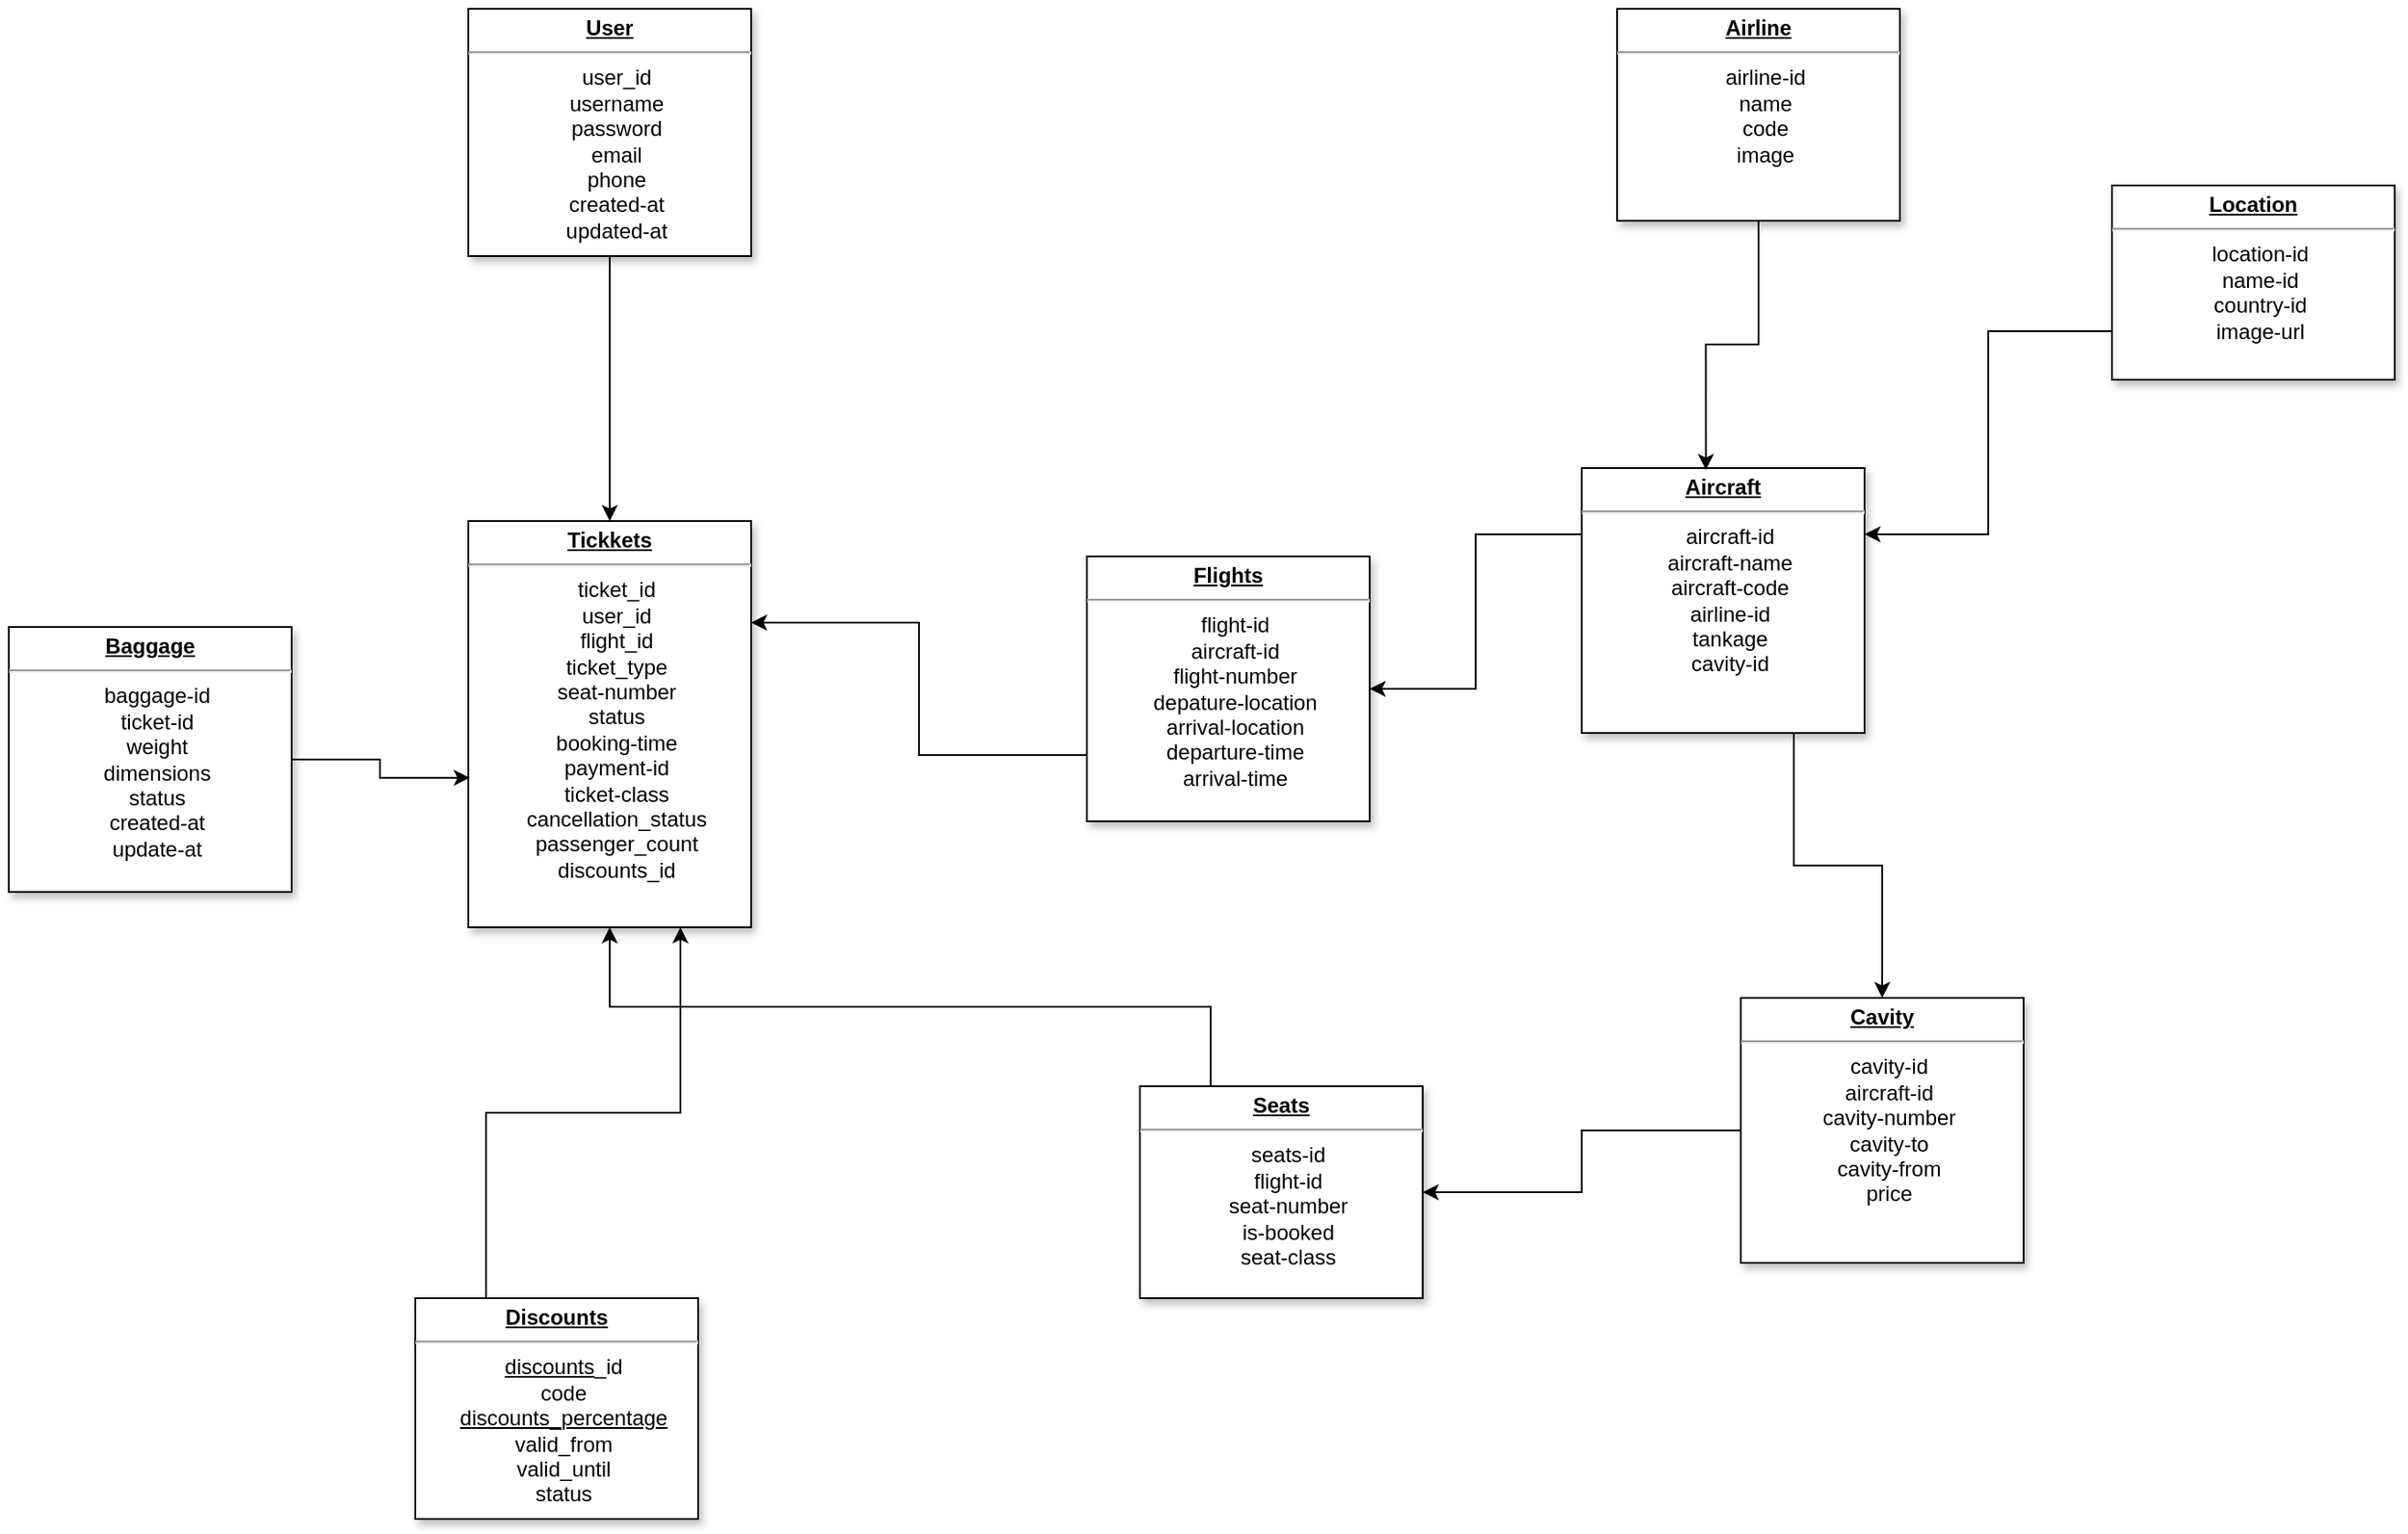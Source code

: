 <mxfile version="26.2.2" pages="4">
  <diagram name="DataBase" id="efa7a0a1-bf9b-a30e-e6df-94a7791c09e9">
    <mxGraphModel dx="2300" dy="776" grid="1" gridSize="10" guides="1" tooltips="1" connect="1" arrows="1" fold="1" page="1" pageScale="1" pageWidth="826" pageHeight="1169" background="none" math="0" shadow="0">
      <root>
        <mxCell id="0" />
        <mxCell id="1" parent="0" />
        <mxCell id="VD2d9bGg6Hbwb1E2KPjK-19" style="edgeStyle=orthogonalEdgeStyle;rounded=0;orthogonalLoop=1;jettySize=auto;html=1;labelBackgroundColor=none;fontColor=default;" parent="1" source="VD2d9bGg6Hbwb1E2KPjK-20" target="VD2d9bGg6Hbwb1E2KPjK-23" edge="1">
          <mxGeometry relative="1" as="geometry" />
        </mxCell>
        <mxCell id="VD2d9bGg6Hbwb1E2KPjK-20" value="&lt;p style=&quot;text-align: center; margin: 4px 0px 0px;&quot;&gt;&lt;b style=&quot;text-decoration-line: underline;&quot;&gt;Us&lt;/b&gt;&lt;span style=&quot;background-color: transparent;&quot;&gt;&lt;b&gt;&lt;u&gt;er&lt;/u&gt;&lt;/b&gt;&lt;/span&gt;&lt;/p&gt;&lt;hr style=&quot;text-align: center;&quot;&gt;&lt;p style=&quot;text-align: center; margin: 0px 0px 0px 8px;&quot;&gt;user_id&lt;/p&gt;&lt;p style=&quot;text-align: center; margin: 0px 0px 0px 8px;&quot;&gt;username&lt;/p&gt;&lt;p style=&quot;text-align: center; margin: 0px 0px 0px 8px;&quot;&gt;password&lt;/p&gt;&lt;p style=&quot;text-align: center; margin: 0px 0px 0px 8px;&quot;&gt;email&lt;/p&gt;&lt;p style=&quot;text-align: center; margin: 0px 0px 0px 8px;&quot;&gt;phone&lt;/p&gt;&lt;p style=&quot;text-align: center; margin: 0px 0px 0px 8px;&quot;&gt;created-at&lt;/p&gt;&lt;p style=&quot;text-align: center; margin: 0px 0px 0px 8px;&quot;&gt;updated-at&lt;/p&gt;" style="verticalAlign=top;align=left;overflow=fill;fontSize=12;fontFamily=Helvetica;html=1;shadow=1;labelBackgroundColor=none;" parent="1" vertex="1">
          <mxGeometry x="50" y="90" width="160" height="140" as="geometry" />
        </mxCell>
        <mxCell id="VD2d9bGg6Hbwb1E2KPjK-23" value="&lt;p style=&quot;text-align: center; margin: 4px 0px 0px;&quot;&gt;&lt;b&gt;&lt;u&gt;Tickkets&lt;/u&gt;&lt;/b&gt;&lt;/p&gt;&lt;hr style=&quot;text-align: center;&quot;&gt;&lt;p style=&quot;text-align: center; margin: 0px 0px 0px 8px;&quot;&gt;ticket_id&lt;/p&gt;&lt;p style=&quot;text-align: center; margin: 0px 0px 0px 8px;&quot;&gt;user_id&lt;/p&gt;&lt;p style=&quot;text-align: center; margin: 0px 0px 0px 8px;&quot;&gt;flight_id&lt;/p&gt;&lt;p style=&quot;text-align: center; margin: 0px 0px 0px 8px;&quot;&gt;ticket_type&lt;/p&gt;&lt;p style=&quot;text-align: center; margin: 0px 0px 0px 8px;&quot;&gt;seat-number&lt;/p&gt;&lt;p style=&quot;text-align: center; margin: 0px 0px 0px 8px;&quot;&gt;status&lt;/p&gt;&lt;p style=&quot;text-align: center; margin: 0px 0px 0px 8px;&quot;&gt;booking-time&lt;/p&gt;&lt;p style=&quot;text-align: center; margin: 0px 0px 0px 8px;&quot;&gt;payment-id&lt;/p&gt;&lt;p style=&quot;text-align: center; margin: 0px 0px 0px 8px;&quot;&gt;ticket-class&lt;/p&gt;&lt;p style=&quot;text-align: center; margin: 0px 0px 0px 8px;&quot;&gt;cancellation_status&lt;/p&gt;&lt;p style=&quot;text-align: center; margin: 0px 0px 0px 8px;&quot;&gt;&lt;span style=&quot;font-family: &amp;quot;trebuchet ms&amp;quot;, verdana, arial, sans-serif; text-align: start;&quot;&gt;&lt;font&gt;passenger_count&lt;/font&gt;&lt;/span&gt;&lt;/p&gt;&lt;p style=&quot;text-align: center; margin: 0px 0px 0px 8px;&quot;&gt;&lt;span style=&quot;font-family: &amp;quot;trebuchet ms&amp;quot;, verdana, arial, sans-serif; text-align: start;&quot;&gt;&lt;font&gt;discounts_id&lt;/font&gt;&lt;/span&gt;&lt;/p&gt;" style="verticalAlign=top;align=left;overflow=fill;fontSize=12;fontFamily=Helvetica;html=1;shadow=1;labelBackgroundColor=none;" parent="1" vertex="1">
          <mxGeometry x="50" y="380" width="160" height="230" as="geometry" />
        </mxCell>
        <mxCell id="VD2d9bGg6Hbwb1E2KPjK-24" value="&lt;p style=&quot;text-align: center; margin: 4px 0px 0px;&quot;&gt;&lt;b&gt;&lt;u&gt;Baggage&lt;/u&gt;&lt;/b&gt;&lt;/p&gt;&lt;hr style=&quot;text-align: center;&quot;&gt;&lt;p style=&quot;text-align: center; margin: 0px 0px 0px 8px;&quot;&gt;baggage-id&lt;/p&gt;&lt;p style=&quot;text-align: center; margin: 0px 0px 0px 8px;&quot;&gt;ticket-id&lt;/p&gt;&lt;p style=&quot;text-align: center; margin: 0px 0px 0px 8px;&quot;&gt;weight&lt;/p&gt;&lt;p style=&quot;text-align: center; margin: 0px 0px 0px 8px;&quot;&gt;dimensions&lt;/p&gt;&lt;p style=&quot;text-align: center; margin: 0px 0px 0px 8px;&quot;&gt;status&lt;/p&gt;&lt;p style=&quot;text-align: center; margin: 0px 0px 0px 8px;&quot;&gt;created-at&lt;/p&gt;&lt;p style=&quot;text-align: center; margin: 0px 0px 0px 8px;&quot;&gt;update-at&lt;/p&gt;" style="verticalAlign=top;align=left;overflow=fill;fontSize=12;fontFamily=Helvetica;html=1;shadow=1;labelBackgroundColor=none;" parent="1" vertex="1">
          <mxGeometry x="-210" y="440" width="160" height="150" as="geometry" />
        </mxCell>
        <mxCell id="OJNPDnojGu3_ibi4Fh8v-5" style="edgeStyle=orthogonalEdgeStyle;rounded=0;orthogonalLoop=1;jettySize=auto;html=1;exitX=0;exitY=0.25;exitDx=0;exitDy=0;entryX=1;entryY=0.5;entryDx=0;entryDy=0;" edge="1" parent="1" source="VD2d9bGg6Hbwb1E2KPjK-27" target="OJNPDnojGu3_ibi4Fh8v-3">
          <mxGeometry relative="1" as="geometry" />
        </mxCell>
        <mxCell id="OJNPDnojGu3_ibi4Fh8v-12" style="edgeStyle=orthogonalEdgeStyle;rounded=0;orthogonalLoop=1;jettySize=auto;html=1;exitX=0.75;exitY=1;exitDx=0;exitDy=0;entryX=0.5;entryY=0;entryDx=0;entryDy=0;" edge="1" parent="1" source="VD2d9bGg6Hbwb1E2KPjK-27" target="OJNPDnojGu3_ibi4Fh8v-6">
          <mxGeometry relative="1" as="geometry" />
        </mxCell>
        <mxCell id="VD2d9bGg6Hbwb1E2KPjK-27" value="&lt;p style=&quot;text-align: center; margin: 4px 0px 0px;&quot;&gt;&lt;b&gt;&lt;u&gt;A&lt;/u&gt;&lt;/b&gt;&lt;span style=&quot;background-color: transparent;&quot;&gt;&lt;b&gt;&lt;u&gt;ircraft&lt;/u&gt;&lt;/b&gt;&lt;/span&gt;&lt;/p&gt;&lt;hr style=&quot;text-align: center;&quot;&gt;&lt;p style=&quot;text-align: center; margin: 0px 0px 0px 8px;&quot;&gt;aircraft-id&lt;/p&gt;&lt;p style=&quot;text-align: center; margin: 0px 0px 0px 8px;&quot;&gt;aircraft-name&lt;/p&gt;&lt;p style=&quot;text-align: center; margin: 0px 0px 0px 8px;&quot;&gt;aircraft-code&lt;/p&gt;&lt;p style=&quot;text-align: center; margin: 0px 0px 0px 8px;&quot;&gt;airline-id&lt;/p&gt;&lt;p style=&quot;text-align: center; margin: 0px 0px 0px 8px;&quot;&gt;tankage&lt;/p&gt;&lt;p style=&quot;text-align: center; margin: 0px 0px 0px 8px;&quot;&gt;cavity-id&lt;/p&gt;&lt;p style=&quot;text-align: center; margin: 0px 0px 0px 8px;&quot;&gt;&lt;br&gt;&lt;/p&gt;&lt;p style=&quot;text-align: center; margin: 0px 0px 0px 8px;&quot;&gt;&lt;br&gt;&lt;/p&gt;" style="verticalAlign=top;align=left;overflow=fill;fontSize=12;fontFamily=Helvetica;html=1;shadow=1;labelBackgroundColor=none;" parent="1" vertex="1">
          <mxGeometry x="680" y="350" width="160" height="150" as="geometry" />
        </mxCell>
        <mxCell id="OJNPDnojGu3_ibi4Fh8v-10" style="edgeStyle=orthogonalEdgeStyle;rounded=0;orthogonalLoop=1;jettySize=auto;html=1;exitX=0.25;exitY=0;exitDx=0;exitDy=0;entryX=0.5;entryY=1;entryDx=0;entryDy=0;" edge="1" parent="1" source="VD2d9bGg6Hbwb1E2KPjK-28" target="VD2d9bGg6Hbwb1E2KPjK-23">
          <mxGeometry relative="1" as="geometry" />
        </mxCell>
        <mxCell id="VD2d9bGg6Hbwb1E2KPjK-28" value="&lt;p style=&quot;text-align: center; margin: 4px 0px 0px;&quot;&gt;&lt;b&gt;&lt;u&gt;Seats&lt;/u&gt;&lt;/b&gt;&lt;/p&gt;&lt;hr style=&quot;text-align: center;&quot;&gt;&lt;p style=&quot;text-align: center; margin: 0px 0px 0px 8px;&quot;&gt;seats-id&lt;/p&gt;&lt;p style=&quot;text-align: center; margin: 0px 0px 0px 8px;&quot;&gt;flight-id&lt;/p&gt;&lt;p style=&quot;text-align: center; margin: 0px 0px 0px 8px;&quot;&gt;seat-number&lt;/p&gt;&lt;p style=&quot;text-align: center; margin: 0px 0px 0px 8px;&quot;&gt;is-booked&lt;/p&gt;&lt;p style=&quot;text-align: center; margin: 0px 0px 0px 8px;&quot;&gt;seat-class&lt;/p&gt;" style="verticalAlign=top;align=left;overflow=fill;fontSize=12;fontFamily=Helvetica;html=1;shadow=1;labelBackgroundColor=none;" parent="1" vertex="1">
          <mxGeometry x="430" y="700" width="160" height="120" as="geometry" />
        </mxCell>
        <mxCell id="VD2d9bGg6Hbwb1E2KPjK-29" value="&lt;p style=&quot;text-align: center; margin: 4px 0px 0px;&quot;&gt;&lt;b&gt;&lt;u&gt;A&lt;/u&gt;&lt;/b&gt;&lt;span style=&quot;background-color: transparent;&quot;&gt;&lt;b&gt;&lt;u&gt;irline&lt;/u&gt;&lt;/b&gt;&lt;/span&gt;&lt;/p&gt;&lt;hr style=&quot;text-align: center;&quot;&gt;&lt;p style=&quot;text-align: center; margin: 0px 0px 0px 8px;&quot;&gt;airline-id&lt;/p&gt;&lt;p style=&quot;text-align: center; margin: 0px 0px 0px 8px;&quot;&gt;name&lt;/p&gt;&lt;p style=&quot;text-align: center; margin: 0px 0px 0px 8px;&quot;&gt;code&lt;/p&gt;&lt;p style=&quot;text-align: center; margin: 0px 0px 0px 8px;&quot;&gt;image&lt;/p&gt;" style="verticalAlign=top;align=left;overflow=fill;fontSize=12;fontFamily=Helvetica;html=1;shadow=1;labelBackgroundColor=none;" parent="1" vertex="1">
          <mxGeometry x="700" y="90" width="160" height="120" as="geometry" />
        </mxCell>
        <mxCell id="OJNPDnojGu3_ibi4Fh8v-9" style="edgeStyle=orthogonalEdgeStyle;rounded=0;orthogonalLoop=1;jettySize=auto;html=1;exitX=0;exitY=0.75;exitDx=0;exitDy=0;entryX=1;entryY=0.25;entryDx=0;entryDy=0;" edge="1" parent="1" source="VD2d9bGg6Hbwb1E2KPjK-32" target="VD2d9bGg6Hbwb1E2KPjK-27">
          <mxGeometry relative="1" as="geometry" />
        </mxCell>
        <mxCell id="VD2d9bGg6Hbwb1E2KPjK-32" value="&lt;p style=&quot;text-align: center; margin: 4px 0px 0px;&quot;&gt;&lt;b&gt;&lt;u&gt;Location&lt;/u&gt;&lt;/b&gt;&lt;/p&gt;&lt;hr style=&quot;text-align: center;&quot;&gt;&lt;p style=&quot;text-align: center; margin: 0px 0px 0px 8px;&quot;&gt;location-id&lt;/p&gt;&lt;p style=&quot;text-align: center; margin: 0px 0px 0px 8px;&quot;&gt;name-id&lt;/p&gt;&lt;p style=&quot;text-align: center; margin: 0px 0px 0px 8px;&quot;&gt;country-id&lt;/p&gt;&lt;p style=&quot;text-align: center; margin: 0px 0px 0px 8px;&quot;&gt;image-url&lt;/p&gt;" style="verticalAlign=top;align=left;overflow=fill;fontSize=12;fontFamily=Helvetica;html=1;shadow=1;labelBackgroundColor=none;" parent="1" vertex="1">
          <mxGeometry x="980" y="190" width="160" height="110" as="geometry" />
        </mxCell>
        <mxCell id="VD2d9bGg6Hbwb1E2KPjK-33" style="edgeStyle=orthogonalEdgeStyle;rounded=0;orthogonalLoop=1;jettySize=auto;html=1;entryX=0.439;entryY=0.007;entryDx=0;entryDy=0;entryPerimeter=0;labelBackgroundColor=none;fontColor=default;" parent="1" source="VD2d9bGg6Hbwb1E2KPjK-29" target="VD2d9bGg6Hbwb1E2KPjK-27" edge="1">
          <mxGeometry relative="1" as="geometry" />
        </mxCell>
        <mxCell id="OJNPDnojGu3_ibi4Fh8v-14" style="edgeStyle=orthogonalEdgeStyle;rounded=0;orthogonalLoop=1;jettySize=auto;html=1;exitX=0.25;exitY=0;exitDx=0;exitDy=0;entryX=0.75;entryY=1;entryDx=0;entryDy=0;" edge="1" parent="1" source="-Z77I-NNSmgX27wEYLYR-5" target="VD2d9bGg6Hbwb1E2KPjK-23">
          <mxGeometry relative="1" as="geometry" />
        </mxCell>
        <mxCell id="-Z77I-NNSmgX27wEYLYR-5" value="&lt;p style=&quot;text-align: center; margin: 4px 0px 0px;&quot;&gt;&lt;b&gt;&lt;u&gt;D&lt;/u&gt;&lt;/b&gt;&lt;span style=&quot;background-color: transparent;&quot;&gt;&lt;b&gt;&lt;u&gt;iscounts&lt;/u&gt;&lt;/b&gt;&lt;/span&gt;&lt;/p&gt;&lt;hr style=&quot;text-align: center;&quot;&gt;&lt;p style=&quot;text-align: center; margin: 0px 0px 0px 8px;&quot;&gt;&lt;font&gt;&lt;span style=&quot;background-color: transparent; color: light-dark(rgb(0, 0, 0), rgb(255, 255, 255));&quot;&gt;&lt;u style=&quot;&quot;&gt;d&lt;/u&gt;&lt;/span&gt;&lt;/font&gt;&lt;span style=&quot;background-color: transparent; text-align: left;&quot;&gt;&lt;u&gt;iscounts&lt;/u&gt;&lt;/span&gt;&lt;span style=&quot;background-color: transparent; color: light-dark(rgb(0, 0, 0), rgb(255, 255, 255));&quot;&gt;_id&lt;/span&gt;&lt;/p&gt;&lt;p style=&quot;text-align: center; margin: 0px 0px 0px 8px;&quot;&gt;&lt;span style=&quot;text-align: start; background-color: transparent; color: light-dark(rgb(0, 0, 0), rgb(255, 255, 255));&quot;&gt;code&lt;/span&gt;&lt;/p&gt;&lt;p style=&quot;text-align: center; margin: 0px 0px 0px 8px;&quot;&gt;&lt;span style=&quot;background-color: transparent; color: light-dark(rgb(0, 0, 0), rgb(255, 255, 255));&quot;&gt;&lt;u&gt;d&lt;/u&gt;&lt;/span&gt;&lt;span style=&quot;background-color: transparent; text-align: left;&quot;&gt;&lt;u&gt;iscounts_percentage&lt;/u&gt;&lt;/span&gt;&lt;/p&gt;&lt;p style=&quot;text-align: center; margin: 0px 0px 0px 8px;&quot;&gt;valid_from&lt;/p&gt;&lt;p style=&quot;text-align: center; margin: 0px 0px 0px 8px;&quot;&gt;valid_until&lt;/p&gt;&lt;p style=&quot;text-align: center; margin: 0px 0px 0px 8px;&quot;&gt;&lt;font face=&quot;trebuchet ms, verdana, arial, sans-serif&quot;&gt;status&lt;/font&gt;&lt;/p&gt;&lt;p style=&quot;text-align: center; margin: 0px 0px 0px 8px;&quot;&gt;&lt;br&gt;&lt;/p&gt;&lt;p style=&quot;text-align: center; margin: 0px 0px 0px 8px;&quot;&gt;&lt;br&gt;&lt;/p&gt;" style="verticalAlign=top;align=left;overflow=fill;fontSize=12;fontFamily=Helvetica;html=1;shadow=1;labelBackgroundColor=none;" parent="1" vertex="1">
          <mxGeometry x="20" y="820" width="160" height="125" as="geometry" />
        </mxCell>
        <mxCell id="OJNPDnojGu3_ibi4Fh8v-1" style="edgeStyle=orthogonalEdgeStyle;rounded=0;orthogonalLoop=1;jettySize=auto;html=1;entryX=0.005;entryY=0.632;entryDx=0;entryDy=0;entryPerimeter=0;" edge="1" parent="1" source="VD2d9bGg6Hbwb1E2KPjK-24" target="VD2d9bGg6Hbwb1E2KPjK-23">
          <mxGeometry relative="1" as="geometry" />
        </mxCell>
        <mxCell id="OJNPDnojGu3_ibi4Fh8v-4" style="edgeStyle=orthogonalEdgeStyle;rounded=0;orthogonalLoop=1;jettySize=auto;html=1;exitX=0;exitY=0.75;exitDx=0;exitDy=0;entryX=1;entryY=0.25;entryDx=0;entryDy=0;" edge="1" parent="1" source="OJNPDnojGu3_ibi4Fh8v-3" target="VD2d9bGg6Hbwb1E2KPjK-23">
          <mxGeometry relative="1" as="geometry" />
        </mxCell>
        <mxCell id="OJNPDnojGu3_ibi4Fh8v-3" value="&lt;p style=&quot;text-align: center; margin: 4px 0px 0px;&quot;&gt;&lt;b&gt;&lt;u&gt;Flights&lt;/u&gt;&lt;/b&gt;&lt;/p&gt;&lt;hr style=&quot;text-align: center;&quot;&gt;&lt;p style=&quot;text-align: center; margin: 0px 0px 0px 8px;&quot;&gt;flight-id&lt;/p&gt;&lt;p style=&quot;text-align: center; margin: 0px 0px 0px 8px;&quot;&gt;aircraft-id&lt;/p&gt;&lt;p style=&quot;text-align: center; margin: 0px 0px 0px 8px;&quot;&gt;flight-number&lt;/p&gt;&lt;p style=&quot;text-align: center; margin: 0px 0px 0px 8px;&quot;&gt;depature-location&lt;/p&gt;&lt;p style=&quot;text-align: center; margin: 0px 0px 0px 8px;&quot;&gt;arrival-location&lt;/p&gt;&lt;p style=&quot;text-align: center; margin: 0px 0px 0px 8px;&quot;&gt;departure-time&lt;/p&gt;&lt;p style=&quot;text-align: center; margin: 0px 0px 0px 8px;&quot;&gt;arrival-time&lt;/p&gt;&lt;p style=&quot;text-align: center; margin: 0px 0px 0px 8px;&quot;&gt;&lt;br&gt;&lt;/p&gt;" style="verticalAlign=top;align=left;overflow=fill;fontSize=12;fontFamily=Helvetica;html=1;shadow=1;labelBackgroundColor=none;" vertex="1" parent="1">
          <mxGeometry x="400" y="400" width="160" height="150" as="geometry" />
        </mxCell>
        <mxCell id="OJNPDnojGu3_ibi4Fh8v-13" style="edgeStyle=orthogonalEdgeStyle;rounded=0;orthogonalLoop=1;jettySize=auto;html=1;exitX=0;exitY=0.5;exitDx=0;exitDy=0;entryX=1;entryY=0.5;entryDx=0;entryDy=0;" edge="1" parent="1" source="OJNPDnojGu3_ibi4Fh8v-6" target="VD2d9bGg6Hbwb1E2KPjK-28">
          <mxGeometry relative="1" as="geometry" />
        </mxCell>
        <mxCell id="OJNPDnojGu3_ibi4Fh8v-6" value="&lt;p style=&quot;text-align: center; margin: 4px 0px 0px;&quot;&gt;&lt;b&gt;&lt;u&gt;Cavity&lt;/u&gt;&lt;/b&gt;&lt;/p&gt;&lt;hr style=&quot;text-align: center;&quot;&gt;&lt;p style=&quot;text-align: center; margin: 0px 0px 0px 8px;&quot;&gt;cavity-id&lt;/p&gt;&lt;p style=&quot;text-align: center; margin: 0px 0px 0px 8px;&quot;&gt;aircraft-id&lt;/p&gt;&lt;p style=&quot;text-align: center; margin: 0px 0px 0px 8px;&quot;&gt;cavity-number&lt;/p&gt;&lt;p style=&quot;text-align: center; margin: 0px 0px 0px 8px;&quot;&gt;cavity-to&lt;/p&gt;&lt;p style=&quot;text-align: center; margin: 0px 0px 0px 8px;&quot;&gt;cavity-from&lt;/p&gt;&lt;p style=&quot;text-align: center; margin: 0px 0px 0px 8px;&quot;&gt;price&lt;/p&gt;" style="verticalAlign=top;align=left;overflow=fill;fontSize=12;fontFamily=Helvetica;html=1;shadow=1;labelBackgroundColor=none;" vertex="1" parent="1">
          <mxGeometry x="770" y="650" width="160" height="150" as="geometry" />
        </mxCell>
      </root>
    </mxGraphModel>
  </diagram>
  <diagram id="NnmvAEPNDqZaeTah2HrJ" name="Sơ đồ phân cấp chức năng">
    <mxGraphModel dx="4953" dy="3722" grid="1" gridSize="10" guides="1" tooltips="1" connect="1" arrows="1" fold="1" page="1" pageScale="1" pageWidth="827" pageHeight="1169" math="0" shadow="0">
      <root>
        <mxCell id="0" />
        <mxCell id="1" parent="0" />
        <mxCell id="oxAdvJ6benqU_1tZikic-13" style="edgeStyle=orthogonalEdgeStyle;rounded=0;orthogonalLoop=1;jettySize=auto;html=1;entryX=1;entryY=0.5;entryDx=0;entryDy=0;" parent="1" source="oxAdvJ6benqU_1tZikic-1" target="oxAdvJ6benqU_1tZikic-2" edge="1">
          <mxGeometry relative="1" as="geometry" />
        </mxCell>
        <mxCell id="oxAdvJ6benqU_1tZikic-14" style="edgeStyle=orthogonalEdgeStyle;rounded=0;orthogonalLoop=1;jettySize=auto;html=1;entryX=1;entryY=0.5;entryDx=0;entryDy=0;" parent="1" source="oxAdvJ6benqU_1tZikic-1" target="oxAdvJ6benqU_1tZikic-3" edge="1">
          <mxGeometry relative="1" as="geometry" />
        </mxCell>
        <mxCell id="oxAdvJ6benqU_1tZikic-15" style="edgeStyle=orthogonalEdgeStyle;rounded=0;orthogonalLoop=1;jettySize=auto;html=1;entryX=1;entryY=0.5;entryDx=0;entryDy=0;" parent="1" source="oxAdvJ6benqU_1tZikic-1" target="oxAdvJ6benqU_1tZikic-4" edge="1">
          <mxGeometry relative="1" as="geometry" />
        </mxCell>
        <mxCell id="oxAdvJ6benqU_1tZikic-16" style="edgeStyle=orthogonalEdgeStyle;rounded=0;orthogonalLoop=1;jettySize=auto;html=1;entryX=1;entryY=0.5;entryDx=0;entryDy=0;" parent="1" source="oxAdvJ6benqU_1tZikic-1" target="oxAdvJ6benqU_1tZikic-5" edge="1">
          <mxGeometry relative="1" as="geometry" />
        </mxCell>
        <mxCell id="oxAdvJ6benqU_1tZikic-17" style="edgeStyle=orthogonalEdgeStyle;rounded=0;orthogonalLoop=1;jettySize=auto;html=1;entryX=1;entryY=0.5;entryDx=0;entryDy=0;" parent="1" source="oxAdvJ6benqU_1tZikic-1" target="oxAdvJ6benqU_1tZikic-6" edge="1">
          <mxGeometry relative="1" as="geometry" />
        </mxCell>
        <mxCell id="oxAdvJ6benqU_1tZikic-18" style="edgeStyle=orthogonalEdgeStyle;rounded=0;orthogonalLoop=1;jettySize=auto;html=1;entryX=1;entryY=0.5;entryDx=0;entryDy=0;" parent="1" source="oxAdvJ6benqU_1tZikic-1" target="oxAdvJ6benqU_1tZikic-7" edge="1">
          <mxGeometry relative="1" as="geometry" />
        </mxCell>
        <mxCell id="oxAdvJ6benqU_1tZikic-19" style="edgeStyle=orthogonalEdgeStyle;rounded=0;orthogonalLoop=1;jettySize=auto;html=1;entryX=1;entryY=0.5;entryDx=0;entryDy=0;" parent="1" source="oxAdvJ6benqU_1tZikic-1" target="oxAdvJ6benqU_1tZikic-8" edge="1">
          <mxGeometry relative="1" as="geometry" />
        </mxCell>
        <mxCell id="oxAdvJ6benqU_1tZikic-20" style="edgeStyle=orthogonalEdgeStyle;rounded=0;orthogonalLoop=1;jettySize=auto;html=1;entryX=1;entryY=0.5;entryDx=0;entryDy=0;" parent="1" source="oxAdvJ6benqU_1tZikic-1" target="oxAdvJ6benqU_1tZikic-10" edge="1">
          <mxGeometry relative="1" as="geometry" />
        </mxCell>
        <mxCell id="oxAdvJ6benqU_1tZikic-21" style="edgeStyle=orthogonalEdgeStyle;rounded=0;orthogonalLoop=1;jettySize=auto;html=1;entryX=1;entryY=0.5;entryDx=0;entryDy=0;" parent="1" source="oxAdvJ6benqU_1tZikic-1" target="oxAdvJ6benqU_1tZikic-11" edge="1">
          <mxGeometry relative="1" as="geometry" />
        </mxCell>
        <mxCell id="oxAdvJ6benqU_1tZikic-1" value="Ưng Dụng&amp;nbsp;Đăt Vé Máy Bay" style="rounded=0;whiteSpace=wrap;html=1;" parent="1" vertex="1">
          <mxGeometry x="1300" y="420" width="270" height="80" as="geometry" />
        </mxCell>
        <mxCell id="oxAdvJ6benqU_1tZikic-29" style="edgeStyle=orthogonalEdgeStyle;rounded=0;orthogonalLoop=1;jettySize=auto;html=1;entryX=1;entryY=0.5;entryDx=0;entryDy=0;" parent="1" source="oxAdvJ6benqU_1tZikic-2" target="oxAdvJ6benqU_1tZikic-22" edge="1">
          <mxGeometry relative="1" as="geometry" />
        </mxCell>
        <mxCell id="oxAdvJ6benqU_1tZikic-30" style="edgeStyle=orthogonalEdgeStyle;rounded=0;orthogonalLoop=1;jettySize=auto;html=1;entryX=1;entryY=0.5;entryDx=0;entryDy=0;" parent="1" source="oxAdvJ6benqU_1tZikic-2" target="oxAdvJ6benqU_1tZikic-25" edge="1">
          <mxGeometry relative="1" as="geometry" />
        </mxCell>
        <mxCell id="oxAdvJ6benqU_1tZikic-31" style="edgeStyle=orthogonalEdgeStyle;rounded=0;orthogonalLoop=1;jettySize=auto;html=1;entryX=1;entryY=0.5;entryDx=0;entryDy=0;" parent="1" source="oxAdvJ6benqU_1tZikic-2" target="oxAdvJ6benqU_1tZikic-26" edge="1">
          <mxGeometry relative="1" as="geometry" />
        </mxCell>
        <mxCell id="oxAdvJ6benqU_1tZikic-32" style="edgeStyle=orthogonalEdgeStyle;rounded=0;orthogonalLoop=1;jettySize=auto;html=1;entryX=1;entryY=0.5;entryDx=0;entryDy=0;" parent="1" source="oxAdvJ6benqU_1tZikic-2" target="oxAdvJ6benqU_1tZikic-27" edge="1">
          <mxGeometry relative="1" as="geometry" />
        </mxCell>
        <mxCell id="oxAdvJ6benqU_1tZikic-2" value="&lt;ul style=&quot;box-sizing: border-box; font-family: Roboto, sans-serif; font-size: 14px; text-align: left;&quot;&gt;&lt;li style=&quot;box-sizing: border-box;&quot;&gt;Quản Lý Người Dùng&lt;/li&gt;&lt;/ul&gt;" style="shape=process;whiteSpace=wrap;html=1;backgroundOutline=1;" parent="1" vertex="1">
          <mxGeometry x="640" y="-290" width="240" height="60" as="geometry" />
        </mxCell>
        <mxCell id="_QK_S4Hf11pWZkubI3gC-4" style="edgeStyle=orthogonalEdgeStyle;rounded=0;orthogonalLoop=1;jettySize=auto;html=1;entryX=1;entryY=0.5;entryDx=0;entryDy=0;" parent="1" source="oxAdvJ6benqU_1tZikic-3" target="_QK_S4Hf11pWZkubI3gC-1" edge="1">
          <mxGeometry relative="1" as="geometry" />
        </mxCell>
        <mxCell id="_QK_S4Hf11pWZkubI3gC-5" style="edgeStyle=orthogonalEdgeStyle;rounded=0;orthogonalLoop=1;jettySize=auto;html=1;entryX=1;entryY=0.5;entryDx=0;entryDy=0;" parent="1" source="oxAdvJ6benqU_1tZikic-3" target="_QK_S4Hf11pWZkubI3gC-2" edge="1">
          <mxGeometry relative="1" as="geometry" />
        </mxCell>
        <mxCell id="_QK_S4Hf11pWZkubI3gC-6" style="edgeStyle=orthogonalEdgeStyle;rounded=0;orthogonalLoop=1;jettySize=auto;html=1;entryX=1;entryY=0.5;entryDx=0;entryDy=0;" parent="1" source="oxAdvJ6benqU_1tZikic-3" target="_QK_S4Hf11pWZkubI3gC-3" edge="1">
          <mxGeometry relative="1" as="geometry" />
        </mxCell>
        <mxCell id="oxAdvJ6benqU_1tZikic-3" value="&lt;ul style=&quot;box-sizing: border-box; font-family: Roboto, sans-serif; font-size: 14px; text-align: left;&quot;&gt;&lt;li style=&quot;box-sizing: border-box;&quot;&gt;Tìm Kiếm Chuyến Bay&lt;/li&gt;&lt;/ul&gt;" style="shape=process;whiteSpace=wrap;html=1;backgroundOutline=1;" parent="1" vertex="1">
          <mxGeometry x="640" y="20" width="240" height="60" as="geometry" />
        </mxCell>
        <mxCell id="_QK_S4Hf11pWZkubI3gC-11" style="edgeStyle=orthogonalEdgeStyle;rounded=0;orthogonalLoop=1;jettySize=auto;html=1;entryX=1;entryY=0.5;entryDx=0;entryDy=0;" parent="1" source="oxAdvJ6benqU_1tZikic-4" target="_QK_S4Hf11pWZkubI3gC-7" edge="1">
          <mxGeometry relative="1" as="geometry" />
        </mxCell>
        <mxCell id="_QK_S4Hf11pWZkubI3gC-12" style="edgeStyle=orthogonalEdgeStyle;rounded=0;orthogonalLoop=1;jettySize=auto;html=1;entryX=1;entryY=0.5;entryDx=0;entryDy=0;" parent="1" source="oxAdvJ6benqU_1tZikic-4" target="_QK_S4Hf11pWZkubI3gC-8" edge="1">
          <mxGeometry relative="1" as="geometry" />
        </mxCell>
        <mxCell id="_QK_S4Hf11pWZkubI3gC-13" style="edgeStyle=orthogonalEdgeStyle;rounded=0;orthogonalLoop=1;jettySize=auto;html=1;entryX=1;entryY=0.5;entryDx=0;entryDy=0;" parent="1" source="oxAdvJ6benqU_1tZikic-4" target="_QK_S4Hf11pWZkubI3gC-9" edge="1">
          <mxGeometry relative="1" as="geometry" />
        </mxCell>
        <mxCell id="_QK_S4Hf11pWZkubI3gC-14" style="edgeStyle=orthogonalEdgeStyle;rounded=0;orthogonalLoop=1;jettySize=auto;html=1;entryX=1;entryY=0.5;entryDx=0;entryDy=0;" parent="1" source="oxAdvJ6benqU_1tZikic-4" target="_QK_S4Hf11pWZkubI3gC-10" edge="1">
          <mxGeometry relative="1" as="geometry" />
        </mxCell>
        <mxCell id="oxAdvJ6benqU_1tZikic-4" value="&lt;ul style=&quot;box-sizing: border-box; font-family: Roboto, sans-serif; font-size: 14px; text-align: left;&quot;&gt;&lt;li style=&quot;box-sizing: border-box;&quot;&gt;Đặt Vé Máy Bay&lt;/li&gt;&lt;/ul&gt;" style="shape=process;whiteSpace=wrap;html=1;backgroundOutline=1;" parent="1" vertex="1">
          <mxGeometry x="640" y="320" width="240" height="60" as="geometry" />
        </mxCell>
        <mxCell id="_QK_S4Hf11pWZkubI3gC-18" style="edgeStyle=orthogonalEdgeStyle;rounded=0;orthogonalLoop=1;jettySize=auto;html=1;entryX=1;entryY=0.5;entryDx=0;entryDy=0;" parent="1" source="oxAdvJ6benqU_1tZikic-5" target="_QK_S4Hf11pWZkubI3gC-15" edge="1">
          <mxGeometry relative="1" as="geometry" />
        </mxCell>
        <mxCell id="_QK_S4Hf11pWZkubI3gC-19" style="edgeStyle=orthogonalEdgeStyle;rounded=0;orthogonalLoop=1;jettySize=auto;html=1;entryX=1;entryY=0.5;entryDx=0;entryDy=0;" parent="1" source="oxAdvJ6benqU_1tZikic-5" target="_QK_S4Hf11pWZkubI3gC-16" edge="1">
          <mxGeometry relative="1" as="geometry" />
        </mxCell>
        <mxCell id="_QK_S4Hf11pWZkubI3gC-20" style="edgeStyle=orthogonalEdgeStyle;rounded=0;orthogonalLoop=1;jettySize=auto;html=1;entryX=1;entryY=0.25;entryDx=0;entryDy=0;" parent="1" source="oxAdvJ6benqU_1tZikic-5" target="_QK_S4Hf11pWZkubI3gC-17" edge="1">
          <mxGeometry relative="1" as="geometry" />
        </mxCell>
        <mxCell id="oxAdvJ6benqU_1tZikic-5" value="&lt;ul style=&quot;box-sizing: border-box; font-family: Roboto, sans-serif; font-size: 14px; text-align: left;&quot;&gt;&lt;li style=&quot;box-sizing: border-box;&quot;&gt;Thanh Toán&lt;/li&gt;&lt;/ul&gt;" style="shape=process;whiteSpace=wrap;html=1;backgroundOutline=1;" parent="1" vertex="1">
          <mxGeometry x="640" y="680" width="240" height="60" as="geometry" />
        </mxCell>
        <mxCell id="_QK_S4Hf11pWZkubI3gC-25" style="edgeStyle=orthogonalEdgeStyle;rounded=0;orthogonalLoop=1;jettySize=auto;html=1;entryX=1;entryY=0.5;entryDx=0;entryDy=0;" parent="1" source="oxAdvJ6benqU_1tZikic-6" target="_QK_S4Hf11pWZkubI3gC-22" edge="1">
          <mxGeometry relative="1" as="geometry" />
        </mxCell>
        <mxCell id="_QK_S4Hf11pWZkubI3gC-26" style="edgeStyle=orthogonalEdgeStyle;rounded=0;orthogonalLoop=1;jettySize=auto;html=1;entryX=1;entryY=0.5;entryDx=0;entryDy=0;" parent="1" source="oxAdvJ6benqU_1tZikic-6" target="_QK_S4Hf11pWZkubI3gC-23" edge="1">
          <mxGeometry relative="1" as="geometry" />
        </mxCell>
        <mxCell id="_QK_S4Hf11pWZkubI3gC-27" style="edgeStyle=orthogonalEdgeStyle;rounded=0;orthogonalLoop=1;jettySize=auto;html=1;entryX=1;entryY=0.5;entryDx=0;entryDy=0;" parent="1" source="oxAdvJ6benqU_1tZikic-6" target="_QK_S4Hf11pWZkubI3gC-21" edge="1">
          <mxGeometry relative="1" as="geometry" />
        </mxCell>
        <mxCell id="oxAdvJ6benqU_1tZikic-6" value="&lt;ul style=&quot;box-sizing: border-box; font-family: Roboto, sans-serif; font-size: 14px; text-align: left;&quot;&gt;&lt;li style=&quot;box-sizing: border-box;&quot;&gt;Quản Lý Vé&lt;/li&gt;&lt;/ul&gt;" style="shape=process;whiteSpace=wrap;html=1;backgroundOutline=1;" parent="1" vertex="1">
          <mxGeometry x="640" y="930" width="240" height="60" as="geometry" />
        </mxCell>
        <mxCell id="oxAdvJ6benqU_1tZikic-7" value="&lt;ul style=&quot;box-sizing: border-box; font-family: Roboto, sans-serif; font-size: 14px; text-align: left;&quot;&gt;&lt;li style=&quot;box-sizing: border-box;&quot;&gt;Quản Lý Hãng Hàng Không (Admin)&lt;/li&gt;&lt;/ul&gt;" style="shape=process;whiteSpace=wrap;html=1;backgroundOutline=1;" parent="1" vertex="1">
          <mxGeometry x="640" y="1100" width="240" height="60" as="geometry" />
        </mxCell>
        <mxCell id="oxAdvJ6benqU_1tZikic-8" value="&lt;ul style=&quot;box-sizing: border-box; font-family: Roboto, sans-serif; font-size: 14px; text-align: left;&quot;&gt;&lt;li style=&quot;box-sizing: border-box;&quot;&gt;Quản Lý Chuyến Bay (Admin)&lt;/li&gt;&lt;/ul&gt;" style="shape=process;whiteSpace=wrap;html=1;backgroundOutline=1;" parent="1" vertex="1">
          <mxGeometry x="640" y="1260" width="240" height="60" as="geometry" />
        </mxCell>
        <mxCell id="oxAdvJ6benqU_1tZikic-10" value="&lt;ul style=&quot;box-sizing: border-box; font-family: Roboto, sans-serif; font-size: 14px; text-align: left;&quot;&gt;&lt;li style=&quot;box-sizing: border-box;&quot;&gt;Quản Lý Thanh Toán (Admin)&lt;/li&gt;&lt;/ul&gt;" style="shape=process;whiteSpace=wrap;html=1;backgroundOutline=1;" parent="1" vertex="1">
          <mxGeometry x="640" y="1410" width="240" height="60" as="geometry" />
        </mxCell>
        <mxCell id="oxAdvJ6benqU_1tZikic-11" value="&lt;ul style=&quot;box-sizing: border-box; font-family: Roboto, sans-serif; font-size: 14px; text-align: left;&quot;&gt;&lt;li style=&quot;box-sizing: border-box;&quot;&gt;Hỗ Trợ Khách Hàng&lt;/li&gt;&lt;/ul&gt;" style="shape=process;whiteSpace=wrap;html=1;backgroundOutline=1;" parent="1" vertex="1">
          <mxGeometry x="640" y="1580" width="240" height="60" as="geometry" />
        </mxCell>
        <mxCell id="oxAdvJ6benqU_1tZikic-22" value="&lt;ul style=&quot;box-sizing: border-box; font-family: Roboto, sans-serif; font-size: 14px; text-align: left;&quot;&gt;&lt;li style=&quot;box-sizing: border-box;&quot;&gt;Đăng Ký Tài Khoản&lt;/li&gt;&lt;/ul&gt;" style="rounded=1;whiteSpace=wrap;html=1;" parent="1" vertex="1">
          <mxGeometry x="280" y="-380" width="120" height="60" as="geometry" />
        </mxCell>
        <mxCell id="oxAdvJ6benqU_1tZikic-25" value="&lt;ul style=&quot;box-sizing: border-box; font-family: Roboto, sans-serif; font-size: 14px; text-align: left;&quot;&gt;&lt;li style=&quot;box-sizing: border-box;&quot;&gt;Đăng Nhập&lt;/li&gt;&lt;/ul&gt;" style="rounded=1;whiteSpace=wrap;html=1;" parent="1" vertex="1">
          <mxGeometry x="280" y="-310" width="120" height="60" as="geometry" />
        </mxCell>
        <mxCell id="oxAdvJ6benqU_1tZikic-26" value="&lt;ul style=&quot;box-sizing: border-box; font-family: Roboto, sans-serif; font-size: 14px; text-align: left;&quot;&gt;&lt;li style=&quot;box-sizing: border-box;&quot;&gt;Cập Nhật Thông Tin Cá Nhân&lt;/li&gt;&lt;/ul&gt;" style="rounded=1;whiteSpace=wrap;html=1;" parent="1" vertex="1">
          <mxGeometry x="180" y="-240" width="220" height="60" as="geometry" />
        </mxCell>
        <mxCell id="oxAdvJ6benqU_1tZikic-27" value="&lt;ul style=&quot;box-sizing: border-box; font-family: Roboto, sans-serif; font-size: 14px; text-align: left;&quot;&gt;&lt;li style=&quot;box-sizing: border-box;&quot;&gt;Quản Lý Tài Khoản&lt;/li&gt;&lt;/ul&gt;" style="rounded=1;whiteSpace=wrap;html=1;" parent="1" vertex="1">
          <mxGeometry x="280" y="-150" width="120" height="60" as="geometry" />
        </mxCell>
        <mxCell id="oxAdvJ6benqU_1tZikic-28" style="edgeStyle=orthogonalEdgeStyle;rounded=0;orthogonalLoop=1;jettySize=auto;html=1;exitX=0.5;exitY=1;exitDx=0;exitDy=0;" parent="1" source="oxAdvJ6benqU_1tZikic-25" target="oxAdvJ6benqU_1tZikic-25" edge="1">
          <mxGeometry relative="1" as="geometry" />
        </mxCell>
        <mxCell id="_QK_S4Hf11pWZkubI3gC-1" value="&lt;ul style=&quot;box-sizing: border-box; font-family: Roboto, sans-serif; font-size: 14px; text-align: left;&quot;&gt;&lt;li style=&quot;box-sizing: border-box;&quot;&gt;Nhập Thông Tin Tìm Kiếm&lt;/li&gt;&lt;/ul&gt;" style="rounded=1;whiteSpace=wrap;html=1;" parent="1" vertex="1">
          <mxGeometry x="280" y="-80" width="190" height="60" as="geometry" />
        </mxCell>
        <mxCell id="_QK_S4Hf11pWZkubI3gC-2" value="&lt;ul style=&quot;box-sizing: border-box; font-family: Roboto, sans-serif; font-size: 14px; text-align: left;&quot;&gt;&lt;li style=&quot;box-sizing: border-box;&quot;&gt;Hiển Thị Kết Quả Tìm Kiếm&lt;/li&gt;&lt;/ul&gt;" style="rounded=1;whiteSpace=wrap;html=1;" parent="1" vertex="1">
          <mxGeometry x="280" width="190" height="60" as="geometry" />
        </mxCell>
        <mxCell id="_QK_S4Hf11pWZkubI3gC-3" value="&lt;ul style=&quot;box-sizing: border-box; font-family: Roboto, sans-serif; font-size: 14px; text-align: left;&quot;&gt;&lt;li style=&quot;box-sizing: border-box;&quot;&gt;Lọc Kết Quả&lt;/li&gt;&lt;/ul&gt;" style="rounded=1;whiteSpace=wrap;html=1;" parent="1" vertex="1">
          <mxGeometry x="280" y="100" width="190" height="60" as="geometry" />
        </mxCell>
        <mxCell id="_QK_S4Hf11pWZkubI3gC-7" value="&lt;ul style=&quot;box-sizing: border-box; font-family: Roboto, sans-serif; font-size: 14px; text-align: left;&quot;&gt;&lt;li style=&quot;box-sizing: border-box;&quot;&gt;Chọn Chuyến Bay&lt;/li&gt;&lt;/ul&gt;" style="rounded=1;whiteSpace=wrap;html=1;" parent="1" vertex="1">
          <mxGeometry x="280" y="200" width="190" height="60" as="geometry" />
        </mxCell>
        <mxCell id="_QK_S4Hf11pWZkubI3gC-8" value="&lt;ul style=&quot;box-sizing: border-box; font-family: Roboto, sans-serif; font-size: 14px; text-align: left;&quot;&gt;&lt;li style=&quot;box-sizing: border-box;&quot;&gt;Chọn Loại Ghế&lt;/li&gt;&lt;/ul&gt;" style="rounded=1;whiteSpace=wrap;html=1;" parent="1" vertex="1">
          <mxGeometry x="280" y="290" width="190" height="60" as="geometry" />
        </mxCell>
        <mxCell id="_QK_S4Hf11pWZkubI3gC-9" value="&lt;ul style=&quot;box-sizing: border-box; font-family: Roboto, sans-serif; font-size: 14px; text-align: left;&quot;&gt;&lt;li style=&quot;box-sizing: border-box;&quot;&gt;Nhập Thông Tin Hành Khách&lt;/li&gt;&lt;/ul&gt;" style="rounded=1;whiteSpace=wrap;html=1;" parent="1" vertex="1">
          <mxGeometry x="280" y="370" width="190" height="60" as="geometry" />
        </mxCell>
        <mxCell id="_QK_S4Hf11pWZkubI3gC-10" value="&lt;ul style=&quot;box-sizing: border-box; font-family: Roboto, sans-serif; font-size: 14px; text-align: left;&quot;&gt;&lt;li style=&quot;box-sizing: border-box;&quot;&gt;Xác Nhận Đặt Vé&lt;/li&gt;&lt;/ul&gt;" style="rounded=1;whiteSpace=wrap;html=1;" parent="1" vertex="1">
          <mxGeometry x="280" y="460" width="190" height="60" as="geometry" />
        </mxCell>
        <mxCell id="_QK_S4Hf11pWZkubI3gC-15" value="&lt;ul style=&quot;box-sizing: border-box; font-family: Roboto, sans-serif; font-size: 14px; text-align: left;&quot;&gt;&lt;li style=&quot;box-sizing: border-box;&quot;&gt;Chọn Phương Thức Thanh Toán&lt;/li&gt;&lt;/ul&gt;" style="rounded=1;whiteSpace=wrap;html=1;" parent="1" vertex="1">
          <mxGeometry x="280" y="585" width="190" height="60" as="geometry" />
        </mxCell>
        <mxCell id="_QK_S4Hf11pWZkubI3gC-16" value="&lt;ul style=&quot;box-sizing: border-box; font-family: Roboto, sans-serif; font-size: 14px; text-align: left;&quot;&gt;&lt;li style=&quot;box-sizing: border-box;&quot;&gt;Nhập Thông Tin Thanh Toán&lt;/li&gt;&lt;/ul&gt;" style="rounded=1;whiteSpace=wrap;html=1;" parent="1" vertex="1">
          <mxGeometry x="280" y="670" width="190" height="60" as="geometry" />
        </mxCell>
        <mxCell id="_QK_S4Hf11pWZkubI3gC-17" value="&lt;ul style=&quot;box-sizing: border-box; font-family: Roboto, sans-serif; font-size: 14px; text-align: left;&quot;&gt;&lt;li style=&quot;box-sizing: border-box;&quot;&gt;Xác Nhận Thanh Toán&lt;/li&gt;&lt;/ul&gt;" style="rounded=1;whiteSpace=wrap;html=1;" parent="1" vertex="1">
          <mxGeometry x="280" y="760" width="190" height="60" as="geometry" />
        </mxCell>
        <mxCell id="_QK_S4Hf11pWZkubI3gC-21" value="&lt;ul style=&quot;box-sizing: border-box; font-family: Roboto, sans-serif; font-size: 14px; text-align: left;&quot;&gt;&lt;li style=&quot;box-sizing: border-box;&quot;&gt;Xem Danh Sách Vé Đã Đặt&lt;/li&gt;&lt;/ul&gt;" style="rounded=1;whiteSpace=wrap;html=1;" parent="1" vertex="1">
          <mxGeometry x="280" y="850" width="220" height="60" as="geometry" />
        </mxCell>
        <mxCell id="_QK_S4Hf11pWZkubI3gC-22" value="&lt;ul style=&quot;box-sizing: border-box; font-family: Roboto, sans-serif; font-size: 14px; text-align: left;&quot;&gt;&lt;li style=&quot;box-sizing: border-box;&quot;&gt;Hủy Vé&lt;/li&gt;&lt;/ul&gt;" style="rounded=1;whiteSpace=wrap;html=1;" parent="1" vertex="1">
          <mxGeometry x="280" y="930" width="220" height="60" as="geometry" />
        </mxCell>
        <mxCell id="_QK_S4Hf11pWZkubI3gC-23" value="&lt;ul style=&quot;box-sizing: border-box; font-family: Roboto, sans-serif; font-size: 14px; text-align: left;&quot;&gt;&lt;li style=&quot;box-sizing: border-box;&quot;&gt;Đổi Vé&lt;/li&gt;&lt;/ul&gt;" style="rounded=1;whiteSpace=wrap;html=1;" parent="1" vertex="1">
          <mxGeometry x="280" y="1010" width="220" height="60" as="geometry" />
        </mxCell>
        <mxCell id="6g6a4GaaE7Z_fUBbEFll-1" value="&lt;div style=&quot;line-height: 0%;&quot;&gt;&lt;li class=&quot;&quot; data-end=&quot;2925&quot; data-start=&quot;2724&quot;&gt;&lt;p class=&quot;&quot; data-end=&quot;2763&quot; data-start=&quot;2727&quot;&gt;&lt;strong data-end=&quot;2763&quot; data-start=&quot;2727&quot;&gt;&lt;font style=&quot;font-size: 18px;&quot;&gt;Đăng ký và đăng nhập người dùng:&lt;/font&gt;&lt;/strong&gt;&lt;/p&gt;&lt;font style=&quot;font-size: 18px;&quot;&gt;&lt;br&gt;&lt;/font&gt;&lt;ul data-end=&quot;2925&quot; data-start=&quot;2767&quot;&gt;&lt;font style=&quot;font-size: 18px;&quot;&gt;&lt;br&gt;&lt;/font&gt;&lt;li class=&quot;&quot; data-end=&quot;2853&quot; data-start=&quot;2767&quot;&gt;&lt;font style=&quot;font-size: 18px;&quot;&gt;&lt;br&gt;&lt;/font&gt;&lt;p class=&quot;&quot; data-end=&quot;2853&quot; data-start=&quot;2769&quot;&gt;&lt;font style=&quot;font-size: 18px;&quot;&gt;Người dùng có thể đăng ký tài khoản với các thông tin như tên, email, số điện thoại.&lt;/font&gt;&lt;/p&gt;&lt;font style=&quot;font-size: 18px;&quot;&gt;&lt;br&gt;&lt;/font&gt;&lt;/li&gt;&lt;font style=&quot;font-size: 18px;&quot;&gt;&lt;br&gt;&lt;/font&gt;&lt;li class=&quot;&quot; data-end=&quot;2925&quot; data-start=&quot;2857&quot;&gt;&lt;font style=&quot;font-size: 18px;&quot;&gt;&lt;br&gt;&lt;/font&gt;&lt;p class=&quot;&quot; data-end=&quot;2925&quot; data-start=&quot;2859&quot;&gt;&lt;font style=&quot;font-size: 18px;&quot;&gt;Sau khi đăng nhập, họ có thể xem và quản lý các vé máy bay đã đặt.&lt;/font&gt;&lt;/p&gt;&lt;font style=&quot;font-size: 18px;&quot;&gt;&lt;br&gt;&lt;/font&gt;&lt;/li&gt;&lt;font style=&quot;font-size: 18px;&quot;&gt;&lt;br&gt;&lt;/font&gt;&lt;/ul&gt;&lt;font style=&quot;font-size: 18px;&quot;&gt;&lt;br&gt;&lt;/font&gt;&lt;/li&gt;&lt;font style=&quot;font-size: 18px;&quot;&gt;&lt;br&gt;&lt;/font&gt;&lt;li class=&quot;&quot; data-end=&quot;3145&quot; data-start=&quot;2927&quot;&gt;&lt;font style=&quot;font-size: 18px;&quot;&gt;&lt;br&gt;&lt;/font&gt;&lt;p class=&quot;&quot; data-end=&quot;2964&quot; data-start=&quot;2930&quot;&gt;&lt;strong data-end=&quot;2964&quot; data-start=&quot;2930&quot;&gt;&lt;font style=&quot;font-size: 18px;&quot;&gt;Tìm kiếm chuyến bay và đặt vé:&lt;/font&gt;&lt;/strong&gt;&lt;/p&gt;&lt;font style=&quot;font-size: 18px;&quot;&gt;&lt;br&gt;&lt;/font&gt;&lt;ul data-end=&quot;3145&quot; data-start=&quot;2968&quot;&gt;&lt;font style=&quot;font-size: 18px;&quot;&gt;&lt;br&gt;&lt;/font&gt;&lt;li class=&quot;&quot; data-end=&quot;3077&quot; data-start=&quot;2968&quot;&gt;&lt;font style=&quot;font-size: 18px;&quot;&gt;&lt;br&gt;&lt;/font&gt;&lt;p class=&quot;&quot; data-end=&quot;3077&quot; data-start=&quot;2970&quot;&gt;&lt;font style=&quot;font-size: 18px;&quot;&gt;Người dùng có thể tìm kiếm chuyến bay dựa trên các tiêu chí như địa điểm khởi hành, điểm đến, và thời gian.&lt;/font&gt;&lt;/p&gt;&lt;font style=&quot;font-size: 18px;&quot;&gt;&lt;br&gt;&lt;/font&gt;&lt;/li&gt;&lt;font style=&quot;font-size: 18px;&quot;&gt;&lt;br&gt;&lt;/font&gt;&lt;li class=&quot;&quot; data-end=&quot;3145&quot; data-start=&quot;3081&quot;&gt;&lt;font style=&quot;font-size: 18px;&quot;&gt;&lt;br&gt;&lt;/font&gt;&lt;p class=&quot;&quot; data-end=&quot;3145&quot; data-start=&quot;3083&quot;&gt;&lt;font style=&quot;font-size: 18px;&quot;&gt;Sau khi chọn chuyến bay, người dùng sẽ chọn ghế và thanh toán.&lt;/font&gt;&lt;/p&gt;&lt;font style=&quot;font-size: 18px;&quot;&gt;&lt;br&gt;&lt;/font&gt;&lt;/li&gt;&lt;font style=&quot;font-size: 18px;&quot;&gt;&lt;br&gt;&lt;/font&gt;&lt;/ul&gt;&lt;font style=&quot;font-size: 18px;&quot;&gt;&lt;br&gt;&lt;/font&gt;&lt;/li&gt;&lt;font style=&quot;font-size: 18px;&quot;&gt;&lt;br&gt;&lt;/font&gt;&lt;li class=&quot;&quot; data-end=&quot;3374&quot; data-start=&quot;3147&quot;&gt;&lt;font style=&quot;font-size: 18px;&quot;&gt;&lt;br&gt;&lt;/font&gt;&lt;p class=&quot;&quot; data-end=&quot;3176&quot; data-start=&quot;3150&quot;&gt;&lt;strong data-end=&quot;3176&quot; data-start=&quot;3150&quot;&gt;&lt;font style=&quot;font-size: 18px;&quot;&gt;Quản lý vé và hành lý:&lt;/font&gt;&lt;/strong&gt;&lt;/p&gt;&lt;font style=&quot;font-size: 18px;&quot;&gt;&lt;br&gt;&lt;/font&gt;&lt;ul data-end=&quot;3374&quot; data-start=&quot;3180&quot;&gt;&lt;font style=&quot;font-size: 18px;&quot;&gt;&lt;br&gt;&lt;/font&gt;&lt;li class=&quot;&quot; data-end=&quot;3277&quot; data-start=&quot;3180&quot;&gt;&lt;font style=&quot;font-size: 18px;&quot;&gt;&lt;br&gt;&lt;/font&gt;&lt;p class=&quot;&quot; data-end=&quot;3277&quot; data-start=&quot;3182&quot;&gt;&lt;font style=&quot;font-size: 18px;&quot;&gt;Người dùng có thể xem các vé đã đặt và các chi tiết liên quan (số ghế, loại vé, trạng thái vé).&lt;/font&gt;&lt;/p&gt;&lt;font style=&quot;font-size: 18px;&quot;&gt;&lt;br&gt;&lt;/font&gt;&lt;/li&gt;&lt;font style=&quot;font-size: 18px;&quot;&gt;&lt;br&gt;&lt;/font&gt;&lt;li class=&quot;&quot; data-end=&quot;3374&quot; data-start=&quot;3281&quot;&gt;&lt;font style=&quot;font-size: 18px;&quot;&gt;&lt;br&gt;&lt;/font&gt;&lt;p class=&quot;&quot; data-end=&quot;3374&quot; data-start=&quot;3283&quot;&gt;&lt;font style=&quot;font-size: 18px;&quot;&gt;Hành lý được liên kết với vé, cho phép theo dõi số lượng và trọng lượng hành lý của mỗi vé.&lt;/font&gt;&lt;/p&gt;&lt;font style=&quot;font-size: 18px;&quot;&gt;&lt;br&gt;&lt;/font&gt;&lt;/li&gt;&lt;font style=&quot;font-size: 18px;&quot;&gt;&lt;br&gt;&lt;/font&gt;&lt;/ul&gt;&lt;font style=&quot;font-size: 18px;&quot;&gt;&lt;br&gt;&lt;/font&gt;&lt;/li&gt;&lt;font style=&quot;font-size: 18px;&quot;&gt;&lt;br&gt;&lt;/font&gt;&lt;li class=&quot;&quot; data-end=&quot;3556&quot; data-start=&quot;3376&quot;&gt;&lt;font style=&quot;font-size: 18px;&quot;&gt;&lt;br&gt;&lt;/font&gt;&lt;p class=&quot;&quot; data-end=&quot;3405&quot; data-start=&quot;3379&quot;&gt;&lt;strong data-end=&quot;3405&quot; data-start=&quot;3379&quot;&gt;&lt;font style=&quot;font-size: 18px;&quot;&gt;Thanh toán và hóa đơn:&lt;/font&gt;&lt;/strong&gt;&lt;/p&gt;&lt;font style=&quot;font-size: 18px;&quot;&gt;&lt;br&gt;&lt;/font&gt;&lt;ul data-end=&quot;3556&quot; data-start=&quot;3409&quot;&gt;&lt;font style=&quot;font-size: 18px;&quot;&gt;&lt;br&gt;&lt;/font&gt;&lt;li class=&quot;&quot; data-end=&quot;3497&quot; data-start=&quot;3409&quot;&gt;&lt;font style=&quot;font-size: 18px;&quot;&gt;&lt;br&gt;&lt;/font&gt;&lt;p class=&quot;&quot; data-end=&quot;3497&quot; data-start=&quot;3411&quot;&gt;&lt;font style=&quot;font-size: 18px;&quot;&gt;Khi người dùng thanh toán cho vé, thông tin giao dịch sẽ được lưu vào bảng &lt;code data-end=&quot;3496&quot; data-start=&quot;3486&quot;&gt;Payments&lt;/code&gt;.&lt;/font&gt;&lt;/p&gt;&lt;font style=&quot;font-size: 18px;&quot;&gt;&lt;br&gt;&lt;/font&gt;&lt;/li&gt;&lt;font style=&quot;font-size: 18px;&quot;&gt;&lt;br&gt;&lt;/font&gt;&lt;li class=&quot;&quot; data-end=&quot;3556&quot; data-start=&quot;3501&quot;&gt;&lt;font style=&quot;font-size: 18px;&quot;&gt;&lt;br&gt;&lt;/font&gt;&lt;p class=&quot;&quot; data-end=&quot;3556&quot; data-start=&quot;3503&quot;&gt;&lt;font style=&quot;font-size: 18px;&quot;&gt;Một hóa đơn sẽ được tạo cho mỗi giao dịch thanh toán.&lt;/font&gt;&lt;/p&gt;&lt;font style=&quot;font-size: 18px;&quot;&gt;&lt;br&gt;&lt;/font&gt;&lt;/li&gt;&lt;font style=&quot;font-size: 18px;&quot;&gt;&lt;br&gt;&lt;/font&gt;&lt;/ul&gt;&lt;font style=&quot;font-size: 18px;&quot;&gt;&lt;br&gt;&lt;/font&gt;&lt;/li&gt;&lt;font style=&quot;font-size: 18px;&quot;&gt;&lt;br&gt;&lt;/font&gt;&lt;li class=&quot;&quot; data-end=&quot;3679&quot; data-start=&quot;3558&quot;&gt;&lt;font style=&quot;font-size: 18px;&quot;&gt;&lt;br&gt;&lt;/font&gt;&lt;p class=&quot;&quot; data-end=&quot;3588&quot; data-start=&quot;3561&quot;&gt;&lt;strong data-end=&quot;3588&quot; data-start=&quot;3561&quot;&gt;&lt;font style=&quot;font-size: 18px;&quot;&gt;Giảm giá và khuyến mãi:&lt;/font&gt;&lt;/strong&gt;&lt;/p&gt;&lt;font style=&quot;font-size: 18px;&quot;&gt;&lt;br&gt;&lt;/font&gt;&lt;ul data-end=&quot;3679&quot; data-start=&quot;3592&quot;&gt;&lt;font style=&quot;font-size: 18px;&quot;&gt;&lt;br&gt;&lt;/font&gt;&lt;li class=&quot;&quot; data-end=&quot;3679&quot; data-start=&quot;3592&quot;&gt;&lt;font style=&quot;font-size: 18px;&quot;&gt;&lt;br&gt;&lt;/font&gt;&lt;p class=&quot;&quot; data-end=&quot;3679&quot; data-start=&quot;3594&quot;&gt;&lt;font style=&quot;font-size: 18px;&quot;&gt;Các mã giảm giá có thể được áp dụng cho vé, giúp người dùng nhận được mức giá ưu đãi.&lt;/font&gt;&lt;/p&gt;&lt;/li&gt;&lt;/ul&gt;&lt;/li&gt;&lt;/div&gt;" style="whiteSpace=wrap;html=1;align=left;" vertex="1" parent="1">
          <mxGeometry x="1630" y="230" width="1000" height="600" as="geometry" />
        </mxCell>
      </root>
    </mxGraphModel>
  </diagram>
  <diagram id="Cs5u5pOmc1nTQ0_uYeg6" name="UserCase">
    <mxGraphModel dx="929" dy="479" grid="1" gridSize="10" guides="1" tooltips="1" connect="1" arrows="1" fold="1" page="1" pageScale="1" pageWidth="827" pageHeight="1169" math="0" shadow="0">
      <root>
        <mxCell id="0" />
        <mxCell id="1" parent="0" />
        <mxCell id="4ZK57ZTsXnriqG4_NPv_-11" style="edgeStyle=orthogonalEdgeStyle;rounded=0;orthogonalLoop=1;jettySize=auto;html=1;entryX=0;entryY=0.5;entryDx=0;entryDy=0;" edge="1" parent="1" source="4ZK57ZTsXnriqG4_NPv_-1" target="4ZK57ZTsXnriqG4_NPv_-5">
          <mxGeometry relative="1" as="geometry" />
        </mxCell>
        <mxCell id="4ZK57ZTsXnriqG4_NPv_-13" style="edgeStyle=orthogonalEdgeStyle;rounded=0;orthogonalLoop=1;jettySize=auto;html=1;entryX=0;entryY=0.5;entryDx=0;entryDy=0;" edge="1" parent="1" source="4ZK57ZTsXnriqG4_NPv_-1" target="4ZK57ZTsXnriqG4_NPv_-7">
          <mxGeometry relative="1" as="geometry" />
        </mxCell>
        <mxCell id="4ZK57ZTsXnriqG4_NPv_-14" style="edgeStyle=orthogonalEdgeStyle;rounded=0;orthogonalLoop=1;jettySize=auto;html=1;entryX=0;entryY=0.5;entryDx=0;entryDy=0;" edge="1" parent="1" source="4ZK57ZTsXnriqG4_NPv_-1" target="4ZK57ZTsXnriqG4_NPv_-8">
          <mxGeometry relative="1" as="geometry" />
        </mxCell>
        <mxCell id="4ZK57ZTsXnriqG4_NPv_-15" style="edgeStyle=orthogonalEdgeStyle;rounded=0;orthogonalLoop=1;jettySize=auto;html=1;entryX=0;entryY=0.5;entryDx=0;entryDy=0;" edge="1" parent="1" source="4ZK57ZTsXnriqG4_NPv_-1" target="4ZK57ZTsXnriqG4_NPv_-6">
          <mxGeometry relative="1" as="geometry" />
        </mxCell>
        <mxCell id="4ZK57ZTsXnriqG4_NPv_-1" value="Actor" style="shape=umlActor;verticalLabelPosition=bottom;verticalAlign=top;html=1;outlineConnect=0;" vertex="1" parent="1">
          <mxGeometry x="50" y="270" width="30" height="60" as="geometry" />
        </mxCell>
        <mxCell id="4ZK57ZTsXnriqG4_NPv_-5" value="&lt;h3 style=&quot;box-sizing: border-box; font-family: Roboto, sans-serif; text-align: start;&quot;&gt;Đăng Ký Tài Khoản Người Dùng&lt;/h3&gt;" style="shape=process;whiteSpace=wrap;html=1;backgroundOutline=1;" vertex="1" parent="1">
          <mxGeometry x="270" y="80" width="120" height="60" as="geometry" />
        </mxCell>
        <mxCell id="4ZK57ZTsXnriqG4_NPv_-25" value="" style="edgeStyle=orthogonalEdgeStyle;rounded=0;orthogonalLoop=1;jettySize=auto;html=1;" edge="1" parent="1" source="4ZK57ZTsXnriqG4_NPv_-6" target="4ZK57ZTsXnriqG4_NPv_-24">
          <mxGeometry relative="1" as="geometry" />
        </mxCell>
        <mxCell id="4ZK57ZTsXnriqG4_NPv_-6" value="&lt;h3 style=&quot;box-sizing: border-box; font-family: Roboto, sans-serif; text-align: start;&quot;&gt;Đặt Vé Máy Bay&lt;/h3&gt;" style="shape=process;whiteSpace=wrap;html=1;backgroundOutline=1;" vertex="1" parent="1">
          <mxGeometry x="270" y="170" width="120" height="60" as="geometry" />
        </mxCell>
        <mxCell id="4ZK57ZTsXnriqG4_NPv_-7" value="&lt;h3 style=&quot;box-sizing: border-box; font-family: Roboto, sans-serif; text-align: start;&quot;&gt;Thanh Toán Vé Máy Bay&lt;/h3&gt;" style="shape=process;whiteSpace=wrap;html=1;backgroundOutline=1;" vertex="1" parent="1">
          <mxGeometry x="270" y="270" width="120" height="60" as="geometry" />
        </mxCell>
        <mxCell id="4ZK57ZTsXnriqG4_NPv_-8" value="&lt;h3 style=&quot;box-sizing: border-box; font-family: Roboto, sans-serif; text-align: start;&quot;&gt;Tìm Kiếm Chuyến Bay&lt;/h3&gt;" style="shape=process;whiteSpace=wrap;html=1;backgroundOutline=1;" vertex="1" parent="1">
          <mxGeometry x="270" y="380" width="120" height="60" as="geometry" />
        </mxCell>
        <mxCell id="4ZK57ZTsXnriqG4_NPv_-9" value="&lt;h3 style=&quot;box-sizing: border-box; font-family: Roboto, sans-serif; text-align: start;&quot;&gt;Quy Trình Hủy Vé&lt;/h3&gt;" style="shape=process;whiteSpace=wrap;html=1;backgroundOutline=1;" vertex="1" parent="1">
          <mxGeometry x="690" y="30" width="120" height="60" as="geometry" />
        </mxCell>
        <mxCell id="4ZK57ZTsXnriqG4_NPv_-10" value="&lt;h3 style=&quot;box-sizing: border-box; font-family: Roboto, sans-serif; text-align: start;&quot;&gt;Quy Trình Đổi Vé&lt;/h3&gt;" style="shape=process;whiteSpace=wrap;html=1;backgroundOutline=1;" vertex="1" parent="1">
          <mxGeometry x="690" y="180" width="120" height="60" as="geometry" />
        </mxCell>
        <mxCell id="4ZK57ZTsXnriqG4_NPv_-22" style="edgeStyle=orthogonalEdgeStyle;rounded=0;orthogonalLoop=1;jettySize=auto;html=1;entryX=0;entryY=0.25;entryDx=0;entryDy=0;" edge="1" parent="1" source="4ZK57ZTsXnriqG4_NPv_-20" target="4ZK57ZTsXnriqG4_NPv_-9">
          <mxGeometry relative="1" as="geometry" />
        </mxCell>
        <mxCell id="4ZK57ZTsXnriqG4_NPv_-23" style="edgeStyle=orthogonalEdgeStyle;rounded=0;orthogonalLoop=1;jettySize=auto;html=1;entryX=0;entryY=0.5;entryDx=0;entryDy=0;" edge="1" parent="1" source="4ZK57ZTsXnriqG4_NPv_-20" target="4ZK57ZTsXnriqG4_NPv_-10">
          <mxGeometry relative="1" as="geometry" />
        </mxCell>
        <mxCell id="4ZK57ZTsXnriqG4_NPv_-20" value="Đã&amp;nbsp;Đặt Vé" style="rhombus;whiteSpace=wrap;html=1;" vertex="1" parent="1">
          <mxGeometry x="520" y="110" width="80" height="80" as="geometry" />
        </mxCell>
        <mxCell id="4ZK57ZTsXnriqG4_NPv_-27" style="edgeStyle=orthogonalEdgeStyle;rounded=0;orthogonalLoop=1;jettySize=auto;html=1;" edge="1" parent="1" source="4ZK57ZTsXnriqG4_NPv_-24" target="4ZK57ZTsXnriqG4_NPv_-20">
          <mxGeometry relative="1" as="geometry" />
        </mxCell>
        <mxCell id="4ZK57ZTsXnriqG4_NPv_-24" value="Đăng Nhập" style="rhombus;whiteSpace=wrap;html=1;" vertex="1" parent="1">
          <mxGeometry x="480" y="210" width="80" height="80" as="geometry" />
        </mxCell>
      </root>
    </mxGraphModel>
  </diagram>
  <diagram id="DpuSQIxi3ANO-N_4RQNT" name="Mô Tả">
    <mxGraphModel dx="1238" dy="4145" grid="1" gridSize="10" guides="1" tooltips="1" connect="1" arrows="1" fold="1" page="1" pageScale="1" pageWidth="827" pageHeight="1169" math="0" shadow="0">
      <root>
        <mxCell id="0" />
        <mxCell id="1" parent="0" />
        <mxCell id="Fb1V4zQlwOU2vvN7Gv-R-1" value="&lt;h3 style=&quot;text-align: left; box-sizing: border-box;&quot;&gt;&lt;font face=&quot;Times New Roman&quot;&gt;1. Bảng&amp;nbsp;&lt;code style=&quot;box-sizing: border-box; border: 1px dotted silver; display: inline-block; padding: 2px; border-radius: 3px; margin-bottom: 3px; background-color: rgb(246, 248, 250); font-size: 13px !important;&quot;&gt;users&lt;/code&gt;&lt;/font&gt;&lt;/h3&gt;&lt;ul style=&quot;box-sizing: border-box; font-size: 14px;&quot;&gt;&lt;li style=&quot;box-sizing: border-box;&quot;&gt;&lt;div style=&quot;text-align: left;&quot;&gt;&lt;strong style=&quot;font-family: &amp;quot;Times New Roman&amp;quot;; background-color: transparent; color: light-dark(rgb(0, 0, 0), rgb(255, 255, 255)); box-sizing: border-box;&quot;&gt;user_id&lt;/strong&gt;&lt;span style=&quot;font-family: &amp;quot;Times New Roman&amp;quot;; background-color: transparent; color: light-dark(rgb(0, 0, 0), rgb(255, 255, 255));&quot;&gt;:&lt;/span&gt;&lt;/div&gt;&lt;ul style=&quot;box-sizing: border-box;&quot;&gt;&lt;li style=&quot;text-align: left; box-sizing: border-box;&quot;&gt;&lt;font face=&quot;Times New Roman&quot;&gt;&lt;strong style=&quot;box-sizing: border-box;&quot;&gt;Loại&lt;/strong&gt;:&amp;nbsp;&lt;code style=&quot;box-sizing: border-box; border: 1px dotted silver; display: inline-block; padding: 2px; border-radius: 3px; margin-bottom: 3px; background-color: rgb(246, 248, 250); font-size: 13px !important;&quot;&gt;int8&lt;/code&gt;&lt;/font&gt;&lt;/li&gt;&lt;li style=&quot;text-align: left; box-sizing: border-box;&quot;&gt;&lt;font face=&quot;Times New Roman&quot;&gt;&lt;strong style=&quot;box-sizing: border-box;&quot;&gt;Mô tả&lt;/strong&gt;: Khóa chính, định danh duy nhất cho mỗi người dùng. Sử dụng để liên kết với các bảng khác.&lt;/font&gt;&lt;/li&gt;&lt;/ul&gt;&lt;/li&gt;&lt;li style=&quot;box-sizing: border-box;&quot;&gt;&lt;div style=&quot;text-align: left;&quot;&gt;&lt;strong style=&quot;font-family: &amp;quot;Times New Roman&amp;quot;; background-color: transparent; color: light-dark(rgb(0, 0, 0), rgb(255, 255, 255)); box-sizing: border-box;&quot;&gt;username&lt;/strong&gt;&lt;span style=&quot;font-family: &amp;quot;Times New Roman&amp;quot;; background-color: transparent; color: light-dark(rgb(0, 0, 0), rgb(255, 255, 255));&quot;&gt;:&lt;/span&gt;&lt;/div&gt;&lt;ul style=&quot;box-sizing: border-box;&quot;&gt;&lt;li style=&quot;text-align: left; box-sizing: border-box;&quot;&gt;&lt;font face=&quot;Times New Roman&quot;&gt;&lt;strong style=&quot;box-sizing: border-box;&quot;&gt;Loại&lt;/strong&gt;:&amp;nbsp;&lt;code style=&quot;box-sizing: border-box; border: 1px dotted silver; display: inline-block; padding: 2px; border-radius: 3px; margin-bottom: 3px; background-color: rgb(246, 248, 250); font-size: 13px !important;&quot;&gt;text&lt;/code&gt;&lt;/font&gt;&lt;/li&gt;&lt;li style=&quot;text-align: left; box-sizing: border-box;&quot;&gt;&lt;font face=&quot;Times New Roman&quot;&gt;&lt;strong style=&quot;box-sizing: border-box;&quot;&gt;Mô tả&lt;/strong&gt;: Tên người dùng, dùng để đăng nhập vào hệ thống. Phải là duy nhất.&lt;/font&gt;&lt;/li&gt;&lt;/ul&gt;&lt;/li&gt;&lt;li style=&quot;box-sizing: border-box;&quot;&gt;&lt;div style=&quot;text-align: left;&quot;&gt;&lt;strong style=&quot;font-family: &amp;quot;Times New Roman&amp;quot;; background-color: transparent; color: light-dark(rgb(0, 0, 0), rgb(255, 255, 255)); box-sizing: border-box;&quot;&gt;password&lt;/strong&gt;&lt;span style=&quot;font-family: &amp;quot;Times New Roman&amp;quot;; background-color: transparent; color: light-dark(rgb(0, 0, 0), rgb(255, 255, 255));&quot;&gt;:&lt;/span&gt;&lt;/div&gt;&lt;ul style=&quot;box-sizing: border-box;&quot;&gt;&lt;li style=&quot;text-align: left; box-sizing: border-box;&quot;&gt;&lt;font face=&quot;Times New Roman&quot;&gt;&lt;strong style=&quot;box-sizing: border-box;&quot;&gt;Loại&lt;/strong&gt;:&amp;nbsp;&lt;code style=&quot;box-sizing: border-box; border: 1px dotted silver; display: inline-block; padding: 2px; border-radius: 3px; margin-bottom: 3px; background-color: rgb(246, 248, 250); font-size: 13px !important;&quot;&gt;text&lt;/code&gt;&lt;/font&gt;&lt;/li&gt;&lt;li style=&quot;text-align: left; box-sizing: border-box;&quot;&gt;&lt;font face=&quot;Times New Roman&quot;&gt;&lt;strong style=&quot;box-sizing: border-box;&quot;&gt;Mô tả&lt;/strong&gt;: Mật khẩu của người dùng, được mã hóa để bảo mật thông tin cá nhân.&lt;/font&gt;&lt;/li&gt;&lt;/ul&gt;&lt;/li&gt;&lt;li style=&quot;box-sizing: border-box;&quot;&gt;&lt;div style=&quot;text-align: left;&quot;&gt;&lt;strong style=&quot;font-family: &amp;quot;Times New Roman&amp;quot;; background-color: transparent; color: light-dark(rgb(0, 0, 0), rgb(255, 255, 255)); box-sizing: border-box;&quot;&gt;email&lt;/strong&gt;&lt;span style=&quot;font-family: &amp;quot;Times New Roman&amp;quot;; background-color: transparent; color: light-dark(rgb(0, 0, 0), rgb(255, 255, 255));&quot;&gt;:&lt;/span&gt;&lt;/div&gt;&lt;ul style=&quot;box-sizing: border-box;&quot;&gt;&lt;li style=&quot;text-align: left; box-sizing: border-box;&quot;&gt;&lt;font face=&quot;Times New Roman&quot;&gt;&lt;strong style=&quot;box-sizing: border-box;&quot;&gt;Loại&lt;/strong&gt;:&amp;nbsp;&lt;code style=&quot;box-sizing: border-box; border: 1px dotted silver; display: inline-block; padding: 2px; border-radius: 3px; margin-bottom: 3px; background-color: rgb(246, 248, 250); font-size: 13px !important;&quot;&gt;text&lt;/code&gt;&lt;/font&gt;&lt;/li&gt;&lt;li style=&quot;text-align: left; box-sizing: border-box;&quot;&gt;&lt;font face=&quot;Times New Roman&quot;&gt;&lt;strong style=&quot;box-sizing: border-box;&quot;&gt;Mô tả&lt;/strong&gt;: Địa chỉ email của người dùng, dùng để xác thực tài khoản và liên lạc.&lt;/font&gt;&lt;/li&gt;&lt;/ul&gt;&lt;/li&gt;&lt;li style=&quot;box-sizing: border-box;&quot;&gt;&lt;div style=&quot;text-align: left;&quot;&gt;&lt;strong style=&quot;font-family: &amp;quot;Times New Roman&amp;quot;; background-color: transparent; color: light-dark(rgb(0, 0, 0), rgb(255, 255, 255)); box-sizing: border-box;&quot;&gt;phone&lt;/strong&gt;&lt;span style=&quot;font-family: &amp;quot;Times New Roman&amp;quot;; background-color: transparent; color: light-dark(rgb(0, 0, 0), rgb(255, 255, 255));&quot;&gt;:&lt;/span&gt;&lt;/div&gt;&lt;ul style=&quot;box-sizing: border-box;&quot;&gt;&lt;li style=&quot;text-align: left; box-sizing: border-box;&quot;&gt;&lt;font face=&quot;Times New Roman&quot;&gt;&lt;strong style=&quot;box-sizing: border-box;&quot;&gt;Loại&lt;/strong&gt;:&amp;nbsp;&lt;code style=&quot;box-sizing: border-box; border: 1px dotted silver; display: inline-block; padding: 2px; border-radius: 3px; margin-bottom: 3px; background-color: rgb(246, 248, 250); font-size: 13px !important;&quot;&gt;text&lt;/code&gt;&lt;/font&gt;&lt;/li&gt;&lt;li style=&quot;text-align: left; box-sizing: border-box;&quot;&gt;&lt;font face=&quot;Times New Roman&quot;&gt;&lt;strong style=&quot;box-sizing: border-box;&quot;&gt;Mô tả&lt;/strong&gt;: Số điện thoại của người dùng, có thể dùng để xác thực hoặc liên lạc.&lt;/font&gt;&lt;/li&gt;&lt;/ul&gt;&lt;/li&gt;&lt;/ul&gt;&lt;h3 style=&quot;text-align: left; box-sizing: border-box;&quot;&gt;&lt;font face=&quot;Times New Roman&quot;&gt;2. Bảng&amp;nbsp;&lt;code style=&quot;box-sizing: border-box; border: 1px dotted silver; display: inline-block; padding: 2px; border-radius: 3px; margin-bottom: 3px; background-color: rgb(246, 248, 250); font-size: 13px !important;&quot;&gt;airlines&lt;/code&gt;&lt;/font&gt;&lt;/h3&gt;&lt;ul style=&quot;box-sizing: border-box; font-size: 14px;&quot;&gt;&lt;li style=&quot;box-sizing: border-box;&quot;&gt;&lt;div style=&quot;text-align: left;&quot;&gt;&lt;strong style=&quot;font-family: &amp;quot;Times New Roman&amp;quot;; background-color: transparent; color: light-dark(rgb(0, 0, 0), rgb(255, 255, 255)); box-sizing: border-box;&quot;&gt;airline_id&lt;/strong&gt;&lt;span style=&quot;font-family: &amp;quot;Times New Roman&amp;quot;; background-color: transparent; color: light-dark(rgb(0, 0, 0), rgb(255, 255, 255));&quot;&gt;:&lt;/span&gt;&lt;/div&gt;&lt;ul style=&quot;box-sizing: border-box;&quot;&gt;&lt;li style=&quot;text-align: left; box-sizing: border-box;&quot;&gt;&lt;font face=&quot;Times New Roman&quot;&gt;&lt;strong style=&quot;box-sizing: border-box;&quot;&gt;Loại&lt;/strong&gt;:&amp;nbsp;&lt;code style=&quot;box-sizing: border-box; border: 1px dotted silver; display: inline-block; padding: 2px; border-radius: 3px; margin-bottom: 3px; background-color: rgb(246, 248, 250); font-size: 13px !important;&quot;&gt;int8&lt;/code&gt;&lt;/font&gt;&lt;/li&gt;&lt;li style=&quot;text-align: left; box-sizing: border-box;&quot;&gt;&lt;font face=&quot;Times New Roman&quot;&gt;&lt;strong style=&quot;box-sizing: border-box;&quot;&gt;Mô tả&lt;/strong&gt;: Khóa chính, định danh duy nhất cho mỗi hãng hàng không.&lt;/font&gt;&lt;/li&gt;&lt;/ul&gt;&lt;/li&gt;&lt;li style=&quot;box-sizing: border-box;&quot;&gt;&lt;div style=&quot;text-align: left;&quot;&gt;&lt;strong style=&quot;font-family: &amp;quot;Times New Roman&amp;quot;; background-color: transparent; color: light-dark(rgb(0, 0, 0), rgb(255, 255, 255)); box-sizing: border-box;&quot;&gt;name&lt;/strong&gt;&lt;span style=&quot;font-family: &amp;quot;Times New Roman&amp;quot;; background-color: transparent; color: light-dark(rgb(0, 0, 0), rgb(255, 255, 255));&quot;&gt;:&lt;/span&gt;&lt;/div&gt;&lt;ul style=&quot;box-sizing: border-box;&quot;&gt;&lt;li style=&quot;text-align: left; box-sizing: border-box;&quot;&gt;&lt;font face=&quot;Times New Roman&quot;&gt;&lt;strong style=&quot;box-sizing: border-box;&quot;&gt;Loại&lt;/strong&gt;:&amp;nbsp;&lt;code style=&quot;box-sizing: border-box; border: 1px dotted silver; display: inline-block; padding: 2px; border-radius: 3px; margin-bottom: 3px; background-color: rgb(246, 248, 250); font-size: 13px !important;&quot;&gt;text&lt;/code&gt;&lt;/font&gt;&lt;/li&gt;&lt;li style=&quot;text-align: left; box-sizing: border-box;&quot;&gt;&lt;font face=&quot;Times New Roman&quot;&gt;&lt;strong style=&quot;box-sizing: border-box;&quot;&gt;Mô tả&lt;/strong&gt;: Tên của hãng hàng không, giúp người dùng nhận diện hãng.&lt;/font&gt;&lt;/li&gt;&lt;/ul&gt;&lt;/li&gt;&lt;li style=&quot;box-sizing: border-box;&quot;&gt;&lt;div style=&quot;text-align: left;&quot;&gt;&lt;strong style=&quot;font-family: &amp;quot;Times New Roman&amp;quot;; background-color: transparent; color: light-dark(rgb(0, 0, 0), rgb(255, 255, 255)); box-sizing: border-box;&quot;&gt;code&lt;/strong&gt;&lt;span style=&quot;font-family: &amp;quot;Times New Roman&amp;quot;; background-color: transparent; color: light-dark(rgb(0, 0, 0), rgb(255, 255, 255));&quot;&gt;:&lt;/span&gt;&lt;/div&gt;&lt;ul style=&quot;box-sizing: border-box;&quot;&gt;&lt;li style=&quot;text-align: left; box-sizing: border-box;&quot;&gt;&lt;font face=&quot;Times New Roman&quot;&gt;&lt;strong style=&quot;box-sizing: border-box;&quot;&gt;Loại&lt;/strong&gt;:&amp;nbsp;&lt;code style=&quot;box-sizing: border-box; border: 1px dotted silver; display: inline-block; padding: 2px; border-radius: 3px; margin-bottom: 3px; background-color: rgb(246, 248, 250); font-size: 13px !important;&quot;&gt;text&lt;/code&gt;&lt;/font&gt;&lt;/li&gt;&lt;li style=&quot;text-align: left; box-sizing: border-box;&quot;&gt;&lt;font face=&quot;Times New Roman&quot;&gt;&lt;strong style=&quot;box-sizing: border-box;&quot;&gt;Mô tả&lt;/strong&gt;: Mã hiệu của hãng hàng không, thường là mã IATA, dùng để nhận diện nhanh.&lt;/font&gt;&lt;/li&gt;&lt;/ul&gt;&lt;/li&gt;&lt;li style=&quot;box-sizing: border-box;&quot;&gt;&lt;div style=&quot;text-align: left;&quot;&gt;&lt;strong style=&quot;font-family: &amp;quot;Times New Roman&amp;quot;; background-color: transparent; color: light-dark(rgb(0, 0, 0), rgb(255, 255, 255)); box-sizing: border-box;&quot;&gt;image_url&lt;/strong&gt;&lt;span style=&quot;font-family: &amp;quot;Times New Roman&amp;quot;; background-color: transparent; color: light-dark(rgb(0, 0, 0), rgb(255, 255, 255));&quot;&gt;:&lt;/span&gt;&lt;/div&gt;&lt;ul style=&quot;box-sizing: border-box;&quot;&gt;&lt;li style=&quot;text-align: left; box-sizing: border-box;&quot;&gt;&lt;font face=&quot;Times New Roman&quot;&gt;&lt;strong style=&quot;box-sizing: border-box;&quot;&gt;Loại&lt;/strong&gt;:&amp;nbsp;&lt;code style=&quot;box-sizing: border-box; border: 1px dotted silver; display: inline-block; padding: 2px; border-radius: 3px; margin-bottom: 3px; background-color: rgb(246, 248, 250); font-size: 13px !important;&quot;&gt;text&lt;/code&gt;&lt;/font&gt;&lt;/li&gt;&lt;li style=&quot;text-align: left; box-sizing: border-box;&quot;&gt;&lt;font face=&quot;Times New Roman&quot;&gt;&lt;strong style=&quot;box-sizing: border-box;&quot;&gt;Mô tả&lt;/strong&gt;: Đường dẫn đến hình ảnh của hãng hàng không, giúp hiển thị trực quan trên giao diện.&lt;/font&gt;&lt;/li&gt;&lt;/ul&gt;&lt;/li&gt;&lt;/ul&gt;&lt;h3 style=&quot;text-align: left; box-sizing: border-box;&quot;&gt;&lt;font face=&quot;Times New Roman&quot;&gt;3. Bảng&amp;nbsp;&lt;code style=&quot;box-sizing: border-box; border: 1px dotted silver; display: inline-block; padding: 2px; border-radius: 3px; margin-bottom: 3px; background-color: rgb(246, 248, 250); font-size: 13px !important;&quot;&gt;flights&lt;/code&gt;&lt;/font&gt;&lt;/h3&gt;&lt;ul style=&quot;box-sizing: border-box; font-size: 14px;&quot;&gt;&lt;li style=&quot;box-sizing: border-box;&quot;&gt;&lt;div style=&quot;text-align: left;&quot;&gt;&lt;strong style=&quot;font-family: &amp;quot;Times New Roman&amp;quot;; background-color: transparent; color: light-dark(rgb(0, 0, 0), rgb(255, 255, 255)); box-sizing: border-box;&quot;&gt;flight_id&lt;/strong&gt;&lt;span style=&quot;font-family: &amp;quot;Times New Roman&amp;quot;; background-color: transparent; color: light-dark(rgb(0, 0, 0), rgb(255, 255, 255));&quot;&gt;:&lt;/span&gt;&lt;/div&gt;&lt;ul style=&quot;box-sizing: border-box;&quot;&gt;&lt;li style=&quot;text-align: left; box-sizing: border-box;&quot;&gt;&lt;font face=&quot;Times New Roman&quot;&gt;&lt;strong style=&quot;box-sizing: border-box;&quot;&gt;Loại&lt;/strong&gt;:&amp;nbsp;&lt;code style=&quot;box-sizing: border-box; border: 1px dotted silver; display: inline-block; padding: 2px; border-radius: 3px; margin-bottom: 3px; background-color: rgb(246, 248, 250); font-size: 13px !important; line-height: 50%;&quot;&gt;int8&lt;/code&gt;&lt;/font&gt;&lt;/li&gt;&lt;li style=&quot;text-align: left; box-sizing: border-box;&quot;&gt;&lt;font face=&quot;Times New Roman&quot;&gt;&lt;strong style=&quot;box-sizing: border-box;&quot;&gt;Mô tả&lt;/strong&gt;: Khóa chính, định danh duy nhất cho mỗi chuyến bay.&lt;/font&gt;&lt;/li&gt;&lt;/ul&gt;&lt;/li&gt;&lt;li style=&quot;box-sizing: border-box;&quot;&gt;&lt;div style=&quot;text-align: left;&quot;&gt;&lt;strong style=&quot;font-family: &amp;quot;Times New Roman&amp;quot;; background-color: transparent; color: light-dark(rgb(0, 0, 0), rgb(255, 255, 255)); box-sizing: border-box;&quot;&gt;airline_id&lt;/strong&gt;&lt;span style=&quot;font-family: &amp;quot;Times New Roman&amp;quot;; background-color: transparent; color: light-dark(rgb(0, 0, 0), rgb(255, 255, 255));&quot;&gt;:&lt;/span&gt;&lt;/div&gt;&lt;ul style=&quot;box-sizing: border-box;&quot;&gt;&lt;li style=&quot;text-align: left; box-sizing: border-box;&quot;&gt;&lt;font face=&quot;Times New Roman&quot;&gt;&lt;strong style=&quot;box-sizing: border-box;&quot;&gt;Loại&lt;/strong&gt;:&amp;nbsp;&lt;code style=&quot;box-sizing: border-box; border: 1px dotted silver; display: inline-block; padding: 2px; border-radius: 3px; margin-bottom: 3px; background-color: rgb(246, 248, 250); font-size: 13px !important;&quot;&gt;int8&lt;/code&gt;&lt;/font&gt;&lt;/li&gt;&lt;li style=&quot;text-align: left; box-sizing: border-box;&quot;&gt;&lt;font face=&quot;Times New Roman&quot;&gt;&lt;strong style=&quot;box-sizing: border-box;&quot;&gt;Mô tả&lt;/strong&gt;: Khóa ngoại, liên kết đến bảng&amp;nbsp;&lt;code style=&quot;box-sizing: border-box; border: 1px dotted silver; display: inline-block; padding: 2px; border-radius: 3px; margin-bottom: 3px; background-color: rgb(246, 248, 250); font-size: 13px !important;&quot;&gt;airlines&lt;/code&gt;, xác định hãng hàng không điều hành chuyến bay.&lt;/font&gt;&lt;/li&gt;&lt;/ul&gt;&lt;/li&gt;&lt;li style=&quot;box-sizing: border-box;&quot;&gt;&lt;div style=&quot;text-align: left;&quot;&gt;&lt;strong style=&quot;font-family: &amp;quot;Times New Roman&amp;quot;; background-color: transparent; color: light-dark(rgb(0, 0, 0), rgb(255, 255, 255)); box-sizing: border-box;&quot;&gt;flight_number&lt;/strong&gt;&lt;span style=&quot;font-family: &amp;quot;Times New Roman&amp;quot;; background-color: transparent; color: light-dark(rgb(0, 0, 0), rgb(255, 255, 255));&quot;&gt;:&lt;/span&gt;&lt;/div&gt;&lt;ul style=&quot;box-sizing: border-box;&quot;&gt;&lt;li style=&quot;text-align: left; box-sizing: border-box;&quot;&gt;&lt;font face=&quot;Times New Roman&quot;&gt;&lt;strong style=&quot;box-sizing: border-box;&quot;&gt;Loại&lt;/strong&gt;:&amp;nbsp;&lt;code style=&quot;box-sizing: border-box; border: 1px dotted silver; display: inline-block; padding: 2px; border-radius: 3px; margin-bottom: 3px; background-color: rgb(246, 248, 250); font-size: 13px !important;&quot;&gt;text&lt;/code&gt;&lt;/font&gt;&lt;/li&gt;&lt;li style=&quot;text-align: left; box-sizing: border-box;&quot;&gt;&lt;font face=&quot;Times New Roman&quot;&gt;&lt;strong style=&quot;box-sizing: border-box;&quot;&gt;Mô tả&lt;/strong&gt;: Số hiệu chuyến bay, dùng để nhận diện chuyến bay.&lt;/font&gt;&lt;/li&gt;&lt;/ul&gt;&lt;/li&gt;&lt;li style=&quot;box-sizing: border-box;&quot;&gt;&lt;div style=&quot;text-align: left;&quot;&gt;&lt;strong style=&quot;font-family: &amp;quot;Times New Roman&amp;quot;; background-color: transparent; color: light-dark(rgb(0, 0, 0), rgb(255, 255, 255)); box-sizing: border-box;&quot;&gt;departure_location&lt;/strong&gt;&lt;span style=&quot;font-family: &amp;quot;Times New Roman&amp;quot;; background-color: transparent; color: light-dark(rgb(0, 0, 0), rgb(255, 255, 255));&quot;&gt;:&lt;/span&gt;&lt;/div&gt;&lt;ul style=&quot;box-sizing: border-box;&quot;&gt;&lt;li style=&quot;text-align: left; box-sizing: border-box;&quot;&gt;&lt;font face=&quot;Times New Roman&quot;&gt;&lt;strong style=&quot;box-sizing: border-box;&quot;&gt;Loại&lt;/strong&gt;:&amp;nbsp;&lt;code style=&quot;box-sizing: border-box; border: 1px dotted silver; display: inline-block; padding: 2px; border-radius: 3px; margin-bottom: 3px; background-color: rgb(246, 248, 250); font-size: 13px !important;&quot;&gt;text&lt;/code&gt;&lt;/font&gt;&lt;/li&gt;&lt;li style=&quot;text-align: left; box-sizing: border-box;&quot;&gt;&lt;font face=&quot;Times New Roman&quot;&gt;&lt;strong style=&quot;box-sizing: border-box;&quot;&gt;Mô tả&lt;/strong&gt;: Địa điểm khởi hành của chuyến bay.&lt;/font&gt;&lt;/li&gt;&lt;/ul&gt;&lt;/li&gt;&lt;li style=&quot;box-sizing: border-box;&quot;&gt;&lt;div style=&quot;text-align: left;&quot;&gt;&lt;strong style=&quot;font-family: &amp;quot;Times New Roman&amp;quot;; background-color: transparent; color: light-dark(rgb(0, 0, 0), rgb(255, 255, 255)); box-sizing: border-box;&quot;&gt;arrival_location&lt;/strong&gt;&lt;span style=&quot;font-family: &amp;quot;Times New Roman&amp;quot;; background-color: transparent; color: light-dark(rgb(0, 0, 0), rgb(255, 255, 255));&quot;&gt;:&lt;/span&gt;&lt;/div&gt;&lt;ul style=&quot;box-sizing: border-box;&quot;&gt;&lt;li style=&quot;text-align: left; box-sizing: border-box;&quot;&gt;&lt;font face=&quot;Times New Roman&quot;&gt;&lt;strong style=&quot;box-sizing: border-box;&quot;&gt;Loại&lt;/strong&gt;:&amp;nbsp;&lt;code style=&quot;box-sizing: border-box; border: 1px dotted silver; display: inline-block; padding: 2px; border-radius: 3px; margin-bottom: 3px; background-color: rgb(246, 248, 250); font-size: 13px !important;&quot;&gt;text&lt;/code&gt;&lt;/font&gt;&lt;/li&gt;&lt;li style=&quot;text-align: left; box-sizing: border-box;&quot;&gt;&lt;font face=&quot;Times New Roman&quot;&gt;&lt;strong style=&quot;box-sizing: border-box;&quot;&gt;Mô tả&lt;/strong&gt;: Địa điểm đến của chuyến bay.&lt;/font&gt;&lt;/li&gt;&lt;/ul&gt;&lt;/li&gt;&lt;li style=&quot;box-sizing: border-box;&quot;&gt;&lt;div style=&quot;text-align: left;&quot;&gt;&lt;strong style=&quot;font-family: &amp;quot;Times New Roman&amp;quot;; background-color: transparent; color: light-dark(rgb(0, 0, 0), rgb(255, 255, 255)); box-sizing: border-box;&quot;&gt;departure_time&lt;/strong&gt;&lt;span style=&quot;font-family: &amp;quot;Times New Roman&amp;quot;; background-color: transparent; color: light-dark(rgb(0, 0, 0), rgb(255, 255, 255));&quot;&gt;:&lt;/span&gt;&lt;/div&gt;&lt;ul style=&quot;box-sizing: border-box;&quot;&gt;&lt;li style=&quot;text-align: left; box-sizing: border-box;&quot;&gt;&lt;font face=&quot;Times New Roman&quot;&gt;&lt;strong style=&quot;box-sizing: border-box;&quot;&gt;Loại&lt;/strong&gt;:&amp;nbsp;&lt;code style=&quot;box-sizing: border-box; border: 1px dotted silver; display: inline-block; padding: 2px; border-radius: 3px; margin-bottom: 3px; background-color: rgb(246, 248, 250); font-size: 13px !important;&quot;&gt;timestamptz&lt;/code&gt;&lt;/font&gt;&lt;/li&gt;&lt;li style=&quot;text-align: left; box-sizing: border-box;&quot;&gt;&lt;font face=&quot;Times New Roman&quot;&gt;&lt;strong style=&quot;box-sizing: border-box;&quot;&gt;Mô tả&lt;/strong&gt;: Thời gian khởi hành của chuyến bay.&lt;/font&gt;&lt;/li&gt;&lt;/ul&gt;&lt;/li&gt;&lt;li style=&quot;box-sizing: border-box;&quot;&gt;&lt;div style=&quot;text-align: left;&quot;&gt;&lt;strong style=&quot;font-family: &amp;quot;Times New Roman&amp;quot;; background-color: transparent; color: light-dark(rgb(0, 0, 0), rgb(255, 255, 255)); box-sizing: border-box;&quot;&gt;arrival_time&lt;/strong&gt;&lt;span style=&quot;font-family: &amp;quot;Times New Roman&amp;quot;; background-color: transparent; color: light-dark(rgb(0, 0, 0), rgb(255, 255, 255));&quot;&gt;:&lt;/span&gt;&lt;/div&gt;&lt;ul style=&quot;box-sizing: border-box;&quot;&gt;&lt;li style=&quot;text-align: left; box-sizing: border-box;&quot;&gt;&lt;font face=&quot;Times New Roman&quot;&gt;&lt;strong style=&quot;box-sizing: border-box;&quot;&gt;Loại&lt;/strong&gt;:&amp;nbsp;&lt;code style=&quot;box-sizing: border-box; border: 1px dotted silver; display: inline-block; padding: 2px; border-radius: 3px; margin-bottom: 3px; background-color: rgb(246, 248, 250); font-size: 13px !important;&quot;&gt;timestamptz&lt;/code&gt;&lt;/font&gt;&lt;/li&gt;&lt;li style=&quot;text-align: left; box-sizing: border-box;&quot;&gt;&lt;font face=&quot;Times New Roman&quot;&gt;&lt;strong style=&quot;box-sizing: border-box;&quot;&gt;Mô tả&lt;/strong&gt;: Thời gian đến của chuyến bay.&lt;/font&gt;&lt;/li&gt;&lt;/ul&gt;&lt;/li&gt;&lt;li style=&quot;box-sizing: border-box;&quot;&gt;&lt;div style=&quot;text-align: left;&quot;&gt;&lt;strong style=&quot;font-family: &amp;quot;Times New Roman&amp;quot;; background-color: transparent; color: light-dark(rgb(0, 0, 0), rgb(255, 255, 255)); box-sizing: border-box;&quot;&gt;price&lt;/strong&gt;&lt;span style=&quot;font-family: &amp;quot;Times New Roman&amp;quot;; background-color: transparent; color: light-dark(rgb(0, 0, 0), rgb(255, 255, 255));&quot;&gt;:&lt;/span&gt;&lt;/div&gt;&lt;ul style=&quot;box-sizing: border-box;&quot;&gt;&lt;li style=&quot;text-align: left; box-sizing: border-box;&quot;&gt;&lt;font face=&quot;Times New Roman&quot;&gt;&lt;strong style=&quot;box-sizing: border-box;&quot;&gt;Loại&lt;/strong&gt;:&amp;nbsp;&lt;code style=&quot;box-sizing: border-box; border: 1px dotted silver; display: inline-block; padding: 2px; border-radius: 3px; margin-bottom: 3px; background-color: rgb(246, 248, 250); font-size: 13px !important;&quot;&gt;decimal(10, 2)&lt;/code&gt;&lt;/font&gt;&lt;/li&gt;&lt;li style=&quot;text-align: left; box-sizing: border-box;&quot;&gt;&lt;font face=&quot;Times New Roman&quot;&gt;&lt;strong style=&quot;box-sizing: border-box;&quot;&gt;Mô tả&lt;/strong&gt;: Giá vé cho chuyến bay.&lt;/font&gt;&lt;/li&gt;&lt;/ul&gt;&lt;/li&gt;&lt;/ul&gt;&lt;h3 style=&quot;text-align: left; box-sizing: border-box;&quot;&gt;&lt;font face=&quot;Times New Roman&quot;&gt;4. Bảng&amp;nbsp;&lt;code style=&quot;box-sizing: border-box; border: 1px dotted silver; display: inline-block; padding: 2px; border-radius: 3px; margin-bottom: 3px; background-color: rgb(246, 248, 250); font-size: 13px !important;&quot;&gt;tickets&lt;/code&gt;&lt;/font&gt;&lt;/h3&gt;&lt;ul style=&quot;box-sizing: border-box; font-size: 14px;&quot;&gt;&lt;li style=&quot;box-sizing: border-box;&quot;&gt;&lt;div style=&quot;text-align: left;&quot;&gt;&lt;strong style=&quot;font-family: &amp;quot;Times New Roman&amp;quot;; background-color: transparent; color: light-dark(rgb(0, 0, 0), rgb(255, 255, 255)); box-sizing: border-box;&quot;&gt;ticket_id&lt;/strong&gt;&lt;span style=&quot;font-family: &amp;quot;Times New Roman&amp;quot;; background-color: transparent; color: light-dark(rgb(0, 0, 0), rgb(255, 255, 255));&quot;&gt;:&lt;/span&gt;&lt;/div&gt;&lt;ul style=&quot;box-sizing: border-box;&quot;&gt;&lt;li style=&quot;text-align: left; box-sizing: border-box;&quot;&gt;&lt;font face=&quot;Times New Roman&quot;&gt;&lt;strong style=&quot;box-sizing: border-box;&quot;&gt;Loại&lt;/strong&gt;:&amp;nbsp;&lt;code style=&quot;box-sizing: border-box; border: 1px dotted silver; display: inline-block; padding: 2px; border-radius: 3px; margin-bottom: 3px; background-color: rgb(246, 248, 250); font-size: 13px !important;&quot;&gt;int8&lt;/code&gt;&lt;/font&gt;&lt;/li&gt;&lt;li style=&quot;text-align: left; box-sizing: border-box;&quot;&gt;&lt;font face=&quot;Times New Roman&quot;&gt;&lt;strong style=&quot;box-sizing: border-box;&quot;&gt;Mô tả&lt;/strong&gt;: Khóa chính, định danh duy nhất cho mỗi vé.&lt;/font&gt;&lt;/li&gt;&lt;/ul&gt;&lt;/li&gt;&lt;li style=&quot;box-sizing: border-box;&quot;&gt;&lt;div style=&quot;text-align: left;&quot;&gt;&lt;strong style=&quot;font-family: &amp;quot;Times New Roman&amp;quot;; background-color: transparent; color: light-dark(rgb(0, 0, 0), rgb(255, 255, 255)); box-sizing: border-box;&quot;&gt;user_id&lt;/strong&gt;&lt;span style=&quot;font-family: &amp;quot;Times New Roman&amp;quot;; background-color: transparent; color: light-dark(rgb(0, 0, 0), rgb(255, 255, 255));&quot;&gt;:&lt;/span&gt;&lt;/div&gt;&lt;ul style=&quot;box-sizing: border-box;&quot;&gt;&lt;li style=&quot;text-align: left; box-sizing: border-box;&quot;&gt;&lt;font face=&quot;Times New Roman&quot;&gt;&lt;strong style=&quot;box-sizing: border-box;&quot;&gt;Loại&lt;/strong&gt;:&amp;nbsp;&lt;code style=&quot;box-sizing: border-box; border: 1px dotted silver; display: inline-block; padding: 2px; border-radius: 3px; margin-bottom: 3px; background-color: rgb(246, 248, 250); font-size: 13px !important;&quot;&gt;int8&lt;/code&gt;&lt;/font&gt;&lt;/li&gt;&lt;li style=&quot;text-align: left; box-sizing: border-box;&quot;&gt;&lt;font face=&quot;Times New Roman&quot;&gt;&lt;strong style=&quot;box-sizing: border-box;&quot;&gt;Mô tả&lt;/strong&gt;: Khóa ngoại, liên kết đến bảng&amp;nbsp;&lt;code style=&quot;box-sizing: border-box; border: 1px dotted silver; display: inline-block; padding: 2px; border-radius: 3px; margin-bottom: 3px; background-color: rgb(246, 248, 250); font-size: 13px !important;&quot;&gt;users&lt;/code&gt;, xác định người dùng đã đặt vé.&lt;/font&gt;&lt;/li&gt;&lt;/ul&gt;&lt;/li&gt;&lt;li style=&quot;box-sizing: border-box;&quot;&gt;&lt;div style=&quot;text-align: left;&quot;&gt;&lt;strong style=&quot;font-family: &amp;quot;Times New Roman&amp;quot;; background-color: transparent; color: light-dark(rgb(0, 0, 0), rgb(255, 255, 255)); box-sizing: border-box;&quot;&gt;flight_id&lt;/strong&gt;&lt;span style=&quot;font-family: &amp;quot;Times New Roman&amp;quot;; background-color: transparent; color: light-dark(rgb(0, 0, 0), rgb(255, 255, 255));&quot;&gt;:&lt;/span&gt;&lt;/div&gt;&lt;ul style=&quot;box-sizing: border-box;&quot;&gt;&lt;li style=&quot;text-align: left; box-sizing: border-box;&quot;&gt;&lt;font face=&quot;Times New Roman&quot;&gt;&lt;strong style=&quot;box-sizing: border-box;&quot;&gt;Loại&lt;/strong&gt;:&amp;nbsp;&lt;code style=&quot;box-sizing: border-box; border: 1px dotted silver; display: inline-block; padding: 2px; border-radius: 3px; margin-bottom: 3px; background-color: rgb(246, 248, 250); font-size: 13px !important;&quot;&gt;int8&lt;/code&gt;&lt;/font&gt;&lt;/li&gt;&lt;li style=&quot;text-align: left; box-sizing: border-box;&quot;&gt;&lt;font face=&quot;Times New Roman&quot;&gt;&lt;strong style=&quot;box-sizing: border-box;&quot;&gt;Mô tả&lt;/strong&gt;: Khóa ngoại, liên kết đến bảng&amp;nbsp;&lt;code style=&quot;box-sizing: border-box; border: 1px dotted silver; display: inline-block; padding: 2px; border-radius: 3px; margin-bottom: 3px; background-color: rgb(246, 248, 250); font-size: 13px !important;&quot;&gt;flights&lt;/code&gt;, xác định chuyến bay mà vé thuộc về.&lt;/font&gt;&lt;/li&gt;&lt;/ul&gt;&lt;/li&gt;&lt;li style=&quot;box-sizing: border-box;&quot;&gt;&lt;div style=&quot;text-align: left;&quot;&gt;&lt;strong style=&quot;font-family: &amp;quot;Times New Roman&amp;quot;; background-color: transparent; color: light-dark(rgb(0, 0, 0), rgb(255, 255, 255)); box-sizing: border-box;&quot;&gt;ticket_type&lt;/strong&gt;&lt;span style=&quot;font-family: &amp;quot;Times New Roman&amp;quot;; background-color: transparent; color: light-dark(rgb(0, 0, 0), rgb(255, 255, 255));&quot;&gt;:&lt;/span&gt;&lt;/div&gt;&lt;ul style=&quot;box-sizing: border-box;&quot;&gt;&lt;li style=&quot;text-align: left; box-sizing: border-box;&quot;&gt;&lt;font face=&quot;Times New Roman&quot;&gt;&lt;strong style=&quot;box-sizing: border-box;&quot;&gt;Loại&lt;/strong&gt;:&amp;nbsp;&lt;code style=&quot;box-sizing: border-box; border: 1px dotted silver; display: inline-block; padding: 2px; border-radius: 3px; margin-bottom: 3px; background-color: rgb(246, 248, 250); font-size: 13px !important;&quot;&gt;text&lt;/code&gt;&lt;/font&gt;&lt;/li&gt;&lt;li style=&quot;text-align: left; box-sizing: border-box;&quot;&gt;&lt;font face=&quot;Times New Roman&quot;&gt;&lt;strong style=&quot;box-sizing: border-box;&quot;&gt;Mô tả&lt;/strong&gt;: Loại vé (one-way hoặc round-trip).&lt;/font&gt;&lt;/li&gt;&lt;/ul&gt;&lt;/li&gt;&lt;li style=&quot;box-sizing: border-box;&quot;&gt;&lt;div style=&quot;text-align: left;&quot;&gt;&lt;strong style=&quot;font-family: &amp;quot;Times New Roman&amp;quot;; background-color: transparent; color: light-dark(rgb(0, 0, 0), rgb(255, 255, 255)); box-sizing: border-box;&quot;&gt;status&lt;/strong&gt;&lt;span style=&quot;font-family: &amp;quot;Times New Roman&amp;quot;; background-color: transparent; color: light-dark(rgb(0, 0, 0), rgb(255, 255, 255));&quot;&gt;:&lt;/span&gt;&lt;/div&gt;&lt;ul style=&quot;box-sizing: border-box;&quot;&gt;&lt;li style=&quot;text-align: left; box-sizing: border-box;&quot;&gt;&lt;font face=&quot;Times New Roman&quot;&gt;&lt;strong style=&quot;box-sizing: border-box;&quot;&gt;Loại&lt;/strong&gt;:&amp;nbsp;&lt;code style=&quot;box-sizing: border-box; border: 1px dotted silver; display: inline-block; padding: 2px; border-radius: 3px; margin-bottom: 3px; background-color: rgb(246, 248, 250); font-size: 13px !important;&quot;&gt;text&lt;/code&gt;&lt;/font&gt;&lt;/li&gt;&lt;li style=&quot;text-align: left; box-sizing: border-box;&quot;&gt;&lt;font face=&quot;Times New Roman&quot;&gt;&lt;strong style=&quot;box-sizing: border-box;&quot;&gt;Mô tả&lt;/strong&gt;: Trạng thái của vé (booked, canceled, completed).&lt;/font&gt;&lt;/li&gt;&lt;/ul&gt;&lt;/li&gt;&lt;li style=&quot;box-sizing: border-box;&quot;&gt;&lt;div style=&quot;text-align: left;&quot;&gt;&lt;strong style=&quot;font-family: &amp;quot;Times New Roman&amp;quot;; background-color: transparent; color: light-dark(rgb(0, 0, 0), rgb(255, 255, 255)); box-sizing: border-box;&quot;&gt;booking_time&lt;/strong&gt;&lt;span style=&quot;font-family: &amp;quot;Times New Roman&amp;quot;; background-color: transparent; color: light-dark(rgb(0, 0, 0), rgb(255, 255, 255));&quot;&gt;:&lt;/span&gt;&lt;/div&gt;&lt;ul style=&quot;box-sizing: border-box;&quot;&gt;&lt;li style=&quot;text-align: left; box-sizing: border-box;&quot;&gt;&lt;font face=&quot;Times New Roman&quot;&gt;&lt;strong style=&quot;box-sizing: border-box;&quot;&gt;Loại&lt;/strong&gt;:&amp;nbsp;&lt;code style=&quot;box-sizing: border-box; border: 1px dotted silver; display: inline-block; padding: 2px; border-radius: 3px; margin-bottom: 3px; background-color: rgb(246, 248, 250); font-size: 13px !important;&quot;&gt;timestamptz&lt;/code&gt;&lt;/font&gt;&lt;/li&gt;&lt;li style=&quot;text-align: left; box-sizing: border-box;&quot;&gt;&lt;font face=&quot;Times New Roman&quot;&gt;&lt;strong style=&quot;box-sizing: border-box;&quot;&gt;Mô tả&lt;/strong&gt;: Thời gian đặt vé.&lt;/font&gt;&lt;/li&gt;&lt;/ul&gt;&lt;/li&gt;&lt;li style=&quot;box-sizing: border-box;&quot;&gt;&lt;div style=&quot;text-align: left;&quot;&gt;&lt;strong style=&quot;font-family: &amp;quot;Times New Roman&amp;quot;; background-color: transparent; color: light-dark(rgb(0, 0, 0), rgb(255, 255, 255)); box-sizing: border-box;&quot;&gt;payment_id&lt;/strong&gt;&lt;span style=&quot;font-family: &amp;quot;Times New Roman&amp;quot;; background-color: transparent; color: light-dark(rgb(0, 0, 0), rgb(255, 255, 255));&quot;&gt;:&lt;/span&gt;&lt;/div&gt;&lt;ul style=&quot;box-sizing: border-box;&quot;&gt;&lt;li style=&quot;text-align: left; box-sizing: border-box;&quot;&gt;&lt;font face=&quot;Times New Roman&quot;&gt;&lt;strong style=&quot;box-sizing: border-box;&quot;&gt;Loại&lt;/strong&gt;:&amp;nbsp;&lt;code style=&quot;box-sizing: border-box; border: 1px dotted silver; display: inline-block; padding: 2px; border-radius: 3px; margin-bottom: 3px; background-color: rgb(246, 248, 250); font-size: 13px !important;&quot;&gt;int8&lt;/code&gt;&lt;/font&gt;&lt;/li&gt;&lt;li style=&quot;text-align: left; box-sizing: border-box;&quot;&gt;&lt;font face=&quot;Times New Roman&quot;&gt;&lt;strong style=&quot;box-sizing: border-box;&quot;&gt;Mô tả&lt;/strong&gt;: Khóa ngoại, liên kết đến bảng&amp;nbsp;&lt;code style=&quot;box-sizing: border-box; border: 1px dotted silver; display: inline-block; padding: 2px; border-radius: 3px; margin-bottom: 3px; background-color: rgb(246, 248, 250); font-size: 13px !important;&quot;&gt;payments&lt;/code&gt;, xác định giao dịch thanh toán cho vé.&lt;/font&gt;&lt;/li&gt;&lt;/ul&gt;&lt;/li&gt;&lt;li style=&quot;box-sizing: border-box;&quot;&gt;&lt;div style=&quot;text-align: left;&quot;&gt;&lt;strong style=&quot;font-family: &amp;quot;Times New Roman&amp;quot;; background-color: transparent; color: light-dark(rgb(0, 0, 0), rgb(255, 255, 255)); box-sizing: border-box;&quot;&gt;ticket_class&lt;/strong&gt;&lt;span style=&quot;font-family: &amp;quot;Times New Roman&amp;quot;; background-color: transparent; color: light-dark(rgb(0, 0, 0), rgb(255, 255, 255));&quot;&gt;:&lt;/span&gt;&lt;/div&gt;&lt;ul style=&quot;box-sizing: border-box;&quot;&gt;&lt;li style=&quot;text-align: left; box-sizing: border-box;&quot;&gt;&lt;font face=&quot;Times New Roman&quot;&gt;&lt;strong style=&quot;box-sizing: border-box;&quot;&gt;Loại&lt;/strong&gt;:&amp;nbsp;&lt;code style=&quot;box-sizing: border-box; border: 1px dotted silver; display: inline-block; padding: 2px; border-radius: 3px; margin-bottom: 3px; background-color: rgb(246, 248, 250); font-size: 13px !important;&quot;&gt;text&lt;/code&gt;&lt;/font&gt;&lt;/li&gt;&lt;li style=&quot;text-align: left; box-sizing: border-box;&quot;&gt;&lt;font face=&quot;Times New Roman&quot;&gt;&lt;strong style=&quot;box-sizing: border-box;&quot;&gt;Mô tả&lt;/strong&gt;: Loại vé (economy hoặc business).&lt;/font&gt;&lt;/li&gt;&lt;/ul&gt;&lt;/li&gt;&lt;li style=&quot;box-sizing: border-box;&quot;&gt;&lt;div style=&quot;text-align: left;&quot;&gt;&lt;strong style=&quot;font-family: &amp;quot;Times New Roman&amp;quot;; background-color: transparent; color: light-dark(rgb(0, 0, 0), rgb(255, 255, 255)); box-sizing: border-box;&quot;&gt;passenger_count&lt;/strong&gt;&lt;span style=&quot;font-family: &amp;quot;Times New Roman&amp;quot;; background-color: transparent; color: light-dark(rgb(0, 0, 0), rgb(255, 255, 255));&quot;&gt;:&lt;/span&gt;&lt;/div&gt;&lt;ul style=&quot;box-sizing: border-box;&quot;&gt;&lt;li style=&quot;text-align: left; box-sizing: border-box;&quot;&gt;&lt;font face=&quot;Times New Roman&quot;&gt;&lt;strong style=&quot;box-sizing: border-box;&quot;&gt;Loại&lt;/strong&gt;:&amp;nbsp;&lt;code style=&quot;box-sizing: border-box; border: 1px dotted silver; display: inline-block; padding: 2px; border-radius: 3px; margin-bottom: 3px; background-color: rgb(246, 248, 250); font-size: 13px !important;&quot;&gt;int&lt;/code&gt;&lt;/font&gt;&lt;/li&gt;&lt;li style=&quot;text-align: left; box-sizing: border-box;&quot;&gt;&lt;font face=&quot;Times New Roman&quot;&gt;&lt;strong style=&quot;box-sizing: border-box;&quot;&gt;Mô tả&lt;/strong&gt;: Số lượng hành khách trong gia đình hoặc nhóm.&lt;/font&gt;&lt;/li&gt;&lt;/ul&gt;&lt;/li&gt;&lt;/ul&gt;&lt;h3 style=&quot;text-align: left; box-sizing: border-box;&quot;&gt;&lt;font face=&quot;Times New Roman&quot;&gt;5. Bảng&amp;nbsp;&lt;code style=&quot;box-sizing: border-box; border: 1px dotted silver; display: inline-block; padding: 2px; border-radius: 3px; margin-bottom: 3px; background-color: rgb(246, 248, 250); font-size: 13px !important;&quot;&gt;seats&lt;/code&gt;&lt;/font&gt;&lt;/h3&gt;&lt;ul style=&quot;box-sizing: border-box; font-size: 14px;&quot;&gt;&lt;li style=&quot;box-sizing: border-box;&quot;&gt;&lt;div style=&quot;text-align: left;&quot;&gt;&lt;strong style=&quot;font-family: &amp;quot;Times New Roman&amp;quot;; background-color: transparent; color: light-dark(rgb(0, 0, 0), rgb(255, 255, 255)); box-sizing: border-box;&quot;&gt;seat_id&lt;/strong&gt;&lt;span style=&quot;font-family: &amp;quot;Times New Roman&amp;quot;; background-color: transparent; color: light-dark(rgb(0, 0, 0), rgb(255, 255, 255));&quot;&gt;:&lt;/span&gt;&lt;/div&gt;&lt;ul style=&quot;box-sizing: border-box;&quot;&gt;&lt;li style=&quot;text-align: left; box-sizing: border-box;&quot;&gt;&lt;font face=&quot;Times New Roman&quot;&gt;&lt;strong style=&quot;box-sizing: border-box;&quot;&gt;Loại&lt;/strong&gt;:&amp;nbsp;&lt;code style=&quot;box-sizing: border-box; border: 1px dotted silver; display: inline-block; padding: 2px; border-radius: 3px; margin-bottom: 3px; background-color: rgb(246, 248, 250); font-size: 13px !important;&quot;&gt;int8&lt;/code&gt;&lt;/font&gt;&lt;/li&gt;&lt;li style=&quot;text-align: left; box-sizing: border-box;&quot;&gt;&lt;font face=&quot;Times New Roman&quot;&gt;&lt;strong style=&quot;box-sizing: border-box;&quot;&gt;Mô tả&lt;/strong&gt;: Khóa chính, định danh duy nhất cho mỗi ghế.&lt;/font&gt;&lt;/li&gt;&lt;/ul&gt;&lt;/li&gt;&lt;li style=&quot;box-sizing: border-box;&quot;&gt;&lt;div style=&quot;text-align: left;&quot;&gt;&lt;strong style=&quot;font-family: &amp;quot;Times New Roman&amp;quot;; background-color: transparent; color: light-dark(rgb(0, 0, 0), rgb(255, 255, 255)); box-sizing: border-box;&quot;&gt;flight_id&lt;/strong&gt;&lt;span style=&quot;font-family: &amp;quot;Times New Roman&amp;quot;; background-color: transparent; color: light-dark(rgb(0, 0, 0), rgb(255, 255, 255));&quot;&gt;:&lt;/span&gt;&lt;/div&gt;&lt;ul style=&quot;box-sizing: border-box;&quot;&gt;&lt;li style=&quot;text-align: left; box-sizing: border-box;&quot;&gt;&lt;font face=&quot;Times New Roman&quot;&gt;&lt;strong style=&quot;box-sizing: border-box;&quot;&gt;Loại&lt;/strong&gt;:&amp;nbsp;&lt;code style=&quot;box-sizing: border-box; border: 1px dotted silver; display: inline-block; padding: 2px; border-radius: 3px; margin-bottom: 3px; background-color: rgb(246, 248, 250); font-size: 13px !important;&quot;&gt;int8&lt;/code&gt;&lt;/font&gt;&lt;/li&gt;&lt;li style=&quot;text-align: left; box-sizing: border-box;&quot;&gt;&lt;font face=&quot;Times New Roman&quot;&gt;&lt;strong style=&quot;box-sizing: border-box;&quot;&gt;Mô tả&lt;/strong&gt;: Khóa ngoại, liên kết đến bảng&amp;nbsp;&lt;code style=&quot;box-sizing: border-box; border: 1px dotted silver; display: inline-block; padding: 2px; border-radius: 3px; margin-bottom: 3px; background-color: rgb(246, 248, 250); font-size: 13px !important;&quot;&gt;flights&lt;/code&gt;, xác định chuyến bay mà ghế thuộc về.&lt;/font&gt;&lt;/li&gt;&lt;/ul&gt;&lt;/li&gt;&lt;li style=&quot;box-sizing: border-box;&quot;&gt;&lt;div style=&quot;text-align: left;&quot;&gt;&lt;strong style=&quot;font-family: &amp;quot;Times New Roman&amp;quot;; background-color: transparent; color: light-dark(rgb(0, 0, 0), rgb(255, 255, 255)); box-sizing: border-box;&quot;&gt;seat_number&lt;/strong&gt;&lt;span style=&quot;font-family: &amp;quot;Times New Roman&amp;quot;; background-color: transparent; color: light-dark(rgb(0, 0, 0), rgb(255, 255, 255));&quot;&gt;:&lt;/span&gt;&lt;/div&gt;&lt;ul style=&quot;box-sizing: border-box;&quot;&gt;&lt;li style=&quot;text-align: left; box-sizing: border-box;&quot;&gt;&lt;font face=&quot;Times New Roman&quot;&gt;&lt;strong style=&quot;box-sizing: border-box;&quot;&gt;Loại&lt;/strong&gt;:&amp;nbsp;&lt;code style=&quot;box-sizing: border-box; border: 1px dotted silver; display: inline-block; padding: 2px; border-radius: 3px; margin-bottom: 3px; background-color: rgb(246, 248, 250); font-size: 13px !important;&quot;&gt;text&lt;/code&gt;&lt;/font&gt;&lt;/li&gt;&lt;li style=&quot;text-align: left; box-sizing: border-box;&quot;&gt;&lt;font face=&quot;Times New Roman&quot;&gt;&lt;strong style=&quot;box-sizing: border-box;&quot;&gt;Mô tả&lt;/strong&gt;: Số ghế trong chuyến bay.&lt;/font&gt;&lt;/li&gt;&lt;/ul&gt;&lt;/li&gt;&lt;li style=&quot;box-sizing: border-box;&quot;&gt;&lt;div style=&quot;text-align: left;&quot;&gt;&lt;strong style=&quot;font-family: &amp;quot;Times New Roman&amp;quot;; background-color: transparent; color: light-dark(rgb(0, 0, 0), rgb(255, 255, 255)); box-sizing: border-box;&quot;&gt;is_booked&lt;/strong&gt;&lt;span style=&quot;font-family: &amp;quot;Times New Roman&amp;quot;; background-color: transparent; color: light-dark(rgb(0, 0, 0), rgb(255, 255, 255));&quot;&gt;:&lt;/span&gt;&lt;/div&gt;&lt;ul style=&quot;box-sizing: border-box;&quot;&gt;&lt;li style=&quot;text-align: left; box-sizing: border-box;&quot;&gt;&lt;font face=&quot;Times New Roman&quot;&gt;&lt;strong style=&quot;box-sizing: border-box;&quot;&gt;Loại&lt;/strong&gt;:&amp;nbsp;&lt;code style=&quot;box-sizing: border-box; border: 1px dotted silver; display: inline-block; padding: 2px; border-radius: 3px; margin-bottom: 3px; background-color: rgb(246, 248, 250); font-size: 13px !important;&quot;&gt;boolean&lt;/code&gt;&lt;/font&gt;&lt;/li&gt;&lt;li style=&quot;text-align: left; box-sizing: border-box;&quot;&gt;&lt;font face=&quot;Times New Roman&quot;&gt;&lt;strong style=&quot;box-sizing: border-box;&quot;&gt;Mô tả&lt;/strong&gt;: Trạng thái ghế (đã đặt hay chưa).&lt;/font&gt;&lt;/li&gt;&lt;/ul&gt;&lt;/li&gt;&lt;li style=&quot;box-sizing: border-box;&quot;&gt;&lt;div style=&quot;text-align: left;&quot;&gt;&lt;strong style=&quot;font-family: &amp;quot;Times New Roman&amp;quot;; background-color: transparent; color: light-dark(rgb(0, 0, 0), rgb(255, 255, 255)); box-sizing: border-box;&quot;&gt;seat_class&lt;/strong&gt;&lt;span style=&quot;font-family: &amp;quot;Times New Roman&amp;quot;; background-color: transparent; color: light-dark(rgb(0, 0, 0), rgb(255, 255, 255));&quot;&gt;:&lt;/span&gt;&lt;/div&gt;&lt;ul style=&quot;box-sizing: border-box;&quot;&gt;&lt;li style=&quot;text-align: left; box-sizing: border-box;&quot;&gt;&lt;font face=&quot;Times New Roman&quot;&gt;&lt;strong style=&quot;box-sizing: border-box;&quot;&gt;Loại&lt;/strong&gt;:&amp;nbsp;&lt;code style=&quot;box-sizing: border-box; border: 1px dotted silver; display: inline-block; padding: 2px; border-radius: 3px; margin-bottom: 3px; background-color: rgb(246, 248, 250); font-size: 13px !important;&quot;&gt;text&lt;/code&gt;&lt;/font&gt;&lt;/li&gt;&lt;li style=&quot;text-align: left; box-sizing: border-box;&quot;&gt;&lt;font face=&quot;Times New Roman&quot;&gt;&lt;strong style=&quot;box-sizing: border-box;&quot;&gt;Mô tả&lt;/strong&gt;: Loại ghế (economy hoặc business).&lt;/font&gt;&lt;/li&gt;&lt;/ul&gt;&lt;/li&gt;&lt;/ul&gt;&lt;h3 style=&quot;text-align: left; box-sizing: border-box;&quot;&gt;&lt;font face=&quot;Times New Roman&quot;&gt;6. Bảng&amp;nbsp;&lt;code style=&quot;box-sizing: border-box; border: 1px dotted silver; display: inline-block; padding: 2px; border-radius: 3px; margin-bottom: 3px; background-color: rgb(246, 248, 250); font-size: 13px !important;&quot;&gt;locations&lt;/code&gt;&lt;/font&gt;&lt;/h3&gt;&lt;ul style=&quot;box-sizing: border-box; font-size: 14px;&quot;&gt;&lt;li style=&quot;box-sizing: border-box;&quot;&gt;&lt;div style=&quot;text-align: left;&quot;&gt;&lt;strong style=&quot;font-family: &amp;quot;Times New Roman&amp;quot;; background-color: transparent; color: light-dark(rgb(0, 0, 0), rgb(255, 255, 255)); box-sizing: border-box;&quot;&gt;location_id&lt;/strong&gt;&lt;span style=&quot;font-family: &amp;quot;Times New Roman&amp;quot;; background-color: transparent; color: light-dark(rgb(0, 0, 0), rgb(255, 255, 255));&quot;&gt;:&lt;/span&gt;&lt;/div&gt;&lt;ul style=&quot;box-sizing: border-box;&quot;&gt;&lt;li style=&quot;text-align: left; box-sizing: border-box;&quot;&gt;&lt;font face=&quot;Times New Roman&quot;&gt;&lt;strong style=&quot;box-sizing: border-box;&quot;&gt;Loại&lt;/strong&gt;:&amp;nbsp;&lt;code style=&quot;box-sizing: border-box; border: 1px dotted silver; display: inline-block; padding: 2px; border-radius: 3px; margin-bottom: 3px; background-color: rgb(246, 248, 250); font-size: 13px !important;&quot;&gt;int8&lt;/code&gt;&lt;/font&gt;&lt;/li&gt;&lt;li style=&quot;text-align: left; box-sizing: border-box;&quot;&gt;&lt;font face=&quot;Times New Roman&quot;&gt;&lt;strong style=&quot;box-sizing: border-box;&quot;&gt;Mô tả&lt;/strong&gt;: Khóa chính, định danh duy nhất cho mỗi địa điểm.&lt;/font&gt;&lt;/li&gt;&lt;/ul&gt;&lt;/li&gt;&lt;li style=&quot;box-sizing: border-box;&quot;&gt;&lt;div style=&quot;text-align: left;&quot;&gt;&lt;strong style=&quot;font-family: &amp;quot;Times New Roman&amp;quot;; background-color: transparent; color: light-dark(rgb(0, 0, 0), rgb(255, 255, 255)); box-sizing: border-box;&quot;&gt;name&lt;/strong&gt;&lt;span style=&quot;font-family: &amp;quot;Times New Roman&amp;quot;; background-color: transparent; color: light-dark(rgb(0, 0, 0), rgb(255, 255, 255));&quot;&gt;:&lt;/span&gt;&lt;/div&gt;&lt;ul style=&quot;box-sizing: border-box;&quot;&gt;&lt;li style=&quot;text-align: left; box-sizing: border-box;&quot;&gt;&lt;font face=&quot;Times New Roman&quot;&gt;&lt;strong style=&quot;box-sizing: border-box;&quot;&gt;Loại&lt;/strong&gt;:&amp;nbsp;&lt;code style=&quot;box-sizing: border-box; border: 1px dotted silver; display: inline-block; padding: 2px; border-radius: 3px; margin-bottom: 3px; background-color: rgb(246, 248, 250); font-size: 13px !important;&quot;&gt;text&lt;/code&gt;&lt;/font&gt;&lt;/li&gt;&lt;li style=&quot;text-align: left; box-sizing: border-box;&quot;&gt;&lt;font face=&quot;Times New Roman&quot;&gt;&lt;strong style=&quot;box-sizing: border-box;&quot;&gt;Mô tả&lt;/strong&gt;: Tên của địa điểm.&lt;/font&gt;&lt;/li&gt;&lt;/ul&gt;&lt;/li&gt;&lt;li style=&quot;box-sizing: border-box;&quot;&gt;&lt;div style=&quot;text-align: left;&quot;&gt;&lt;strong style=&quot;font-family: &amp;quot;Times New Roman&amp;quot;; background-color: transparent; color: light-dark(rgb(0, 0, 0), rgb(255, 255, 255)); box-sizing: border-box;&quot;&gt;country&lt;/strong&gt;&lt;span style=&quot;font-family: &amp;quot;Times New Roman&amp;quot;; background-color: transparent; color: light-dark(rgb(0, 0, 0), rgb(255, 255, 255));&quot;&gt;:&lt;/span&gt;&lt;/div&gt;&lt;ul style=&quot;box-sizing: border-box;&quot;&gt;&lt;li style=&quot;text-align: left; box-sizing: border-box;&quot;&gt;&lt;font face=&quot;Times New Roman&quot;&gt;&lt;strong style=&quot;box-sizing: border-box;&quot;&gt;Loại&lt;/strong&gt;:&amp;nbsp;&lt;code style=&quot;box-sizing: border-box; border: 1px dotted silver; display: inline-block; padding: 2px; border-radius: 3px; margin-bottom: 3px; background-color: rgb(246, 248, 250); font-size: 13px !important;&quot;&gt;text&lt;/code&gt;&lt;/font&gt;&lt;/li&gt;&lt;li style=&quot;text-align: left; box-sizing: border-box;&quot;&gt;&lt;font face=&quot;Times New Roman&quot;&gt;&lt;strong style=&quot;box-sizing: border-box;&quot;&gt;Mô tả&lt;/strong&gt;: Quốc gia của địa điểm.&lt;/font&gt;&lt;/li&gt;&lt;/ul&gt;&lt;/li&gt;&lt;li style=&quot;box-sizing: border-box;&quot;&gt;&lt;div style=&quot;text-align: left;&quot;&gt;&lt;strong style=&quot;font-family: &amp;quot;Times New Roman&amp;quot;; background-color: transparent; color: light-dark(rgb(0, 0, 0), rgb(255, 255, 255)); box-sizing: border-box;&quot;&gt;image_url&lt;/strong&gt;&lt;span style=&quot;font-family: &amp;quot;Times New Roman&amp;quot;; background-color: transparent; color: light-dark(rgb(0, 0, 0), rgb(255, 255, 255));&quot;&gt;:&lt;/span&gt;&lt;/div&gt;&lt;ul style=&quot;box-sizing: border-box;&quot;&gt;&lt;li style=&quot;text-align: left; box-sizing: border-box;&quot;&gt;&lt;font face=&quot;Times New Roman&quot;&gt;&lt;strong style=&quot;box-sizing: border-box;&quot;&gt;Loại&lt;/strong&gt;:&amp;nbsp;&lt;code style=&quot;box-sizing: border-box; border: 1px dotted silver; display: inline-block; padding: 2px; border-radius: 3px; margin-bottom: 3px; background-color: rgb(246, 248, 250); font-size: 13px !important;&quot;&gt;text&lt;/code&gt;&lt;/font&gt;&lt;/li&gt;&lt;li style=&quot;text-align: left; box-sizing: border-box;&quot;&gt;&lt;font face=&quot;Times New Roman&quot;&gt;&lt;strong style=&quot;box-sizing: border-box;&quot;&gt;Mô tả&lt;/strong&gt;: Đường dẫn đến hình ảnh của địa điểm.&lt;/font&gt;&lt;/li&gt;&lt;/ul&gt;&lt;/li&gt;&lt;/ul&gt;&lt;h3 style=&quot;text-align: left; box-sizing: border-box;&quot;&gt;&lt;font face=&quot;Times New Roman&quot;&gt;7. Bảng&amp;nbsp;&lt;code style=&quot;box-sizing: border-box; border: 1px dotted silver; display: inline-block; padding: 2px; border-radius: 3px; margin-bottom: 3px; background-color: rgb(246, 248, 250); font-size: 13px !important;&quot;&gt;flight_locations&lt;/code&gt;&lt;/font&gt;&lt;/h3&gt;&lt;ul style=&quot;box-sizing: border-box; font-size: 14px;&quot;&gt;&lt;li style=&quot;box-sizing: border-box;&quot;&gt;&lt;div style=&quot;text-align: left;&quot;&gt;&lt;strong style=&quot;font-family: &amp;quot;Times New Roman&amp;quot;; background-color: transparent; color: light-dark(rgb(0, 0, 0), rgb(255, 255, 255)); box-sizing: border-box;&quot;&gt;flight_location_id&lt;/strong&gt;&lt;span style=&quot;font-family: &amp;quot;Times New Roman&amp;quot;; background-color: transparent; color: light-dark(rgb(0, 0, 0), rgb(255, 255, 255));&quot;&gt;:&lt;/span&gt;&lt;/div&gt;&lt;ul style=&quot;box-sizing: border-box;&quot;&gt;&lt;li style=&quot;text-align: left; box-sizing: border-box;&quot;&gt;&lt;font face=&quot;Times New Roman&quot;&gt;&lt;strong style=&quot;box-sizing: border-box;&quot;&gt;Loại&lt;/strong&gt;:&amp;nbsp;&lt;code style=&quot;box-sizing: border-box; border: 1px dotted silver; display: inline-block; padding: 2px; border-radius: 3px; margin-bottom: 3px; background-color: rgb(246, 248, 250); font-size: 13px !important;&quot;&gt;int8&lt;/code&gt;&lt;/font&gt;&lt;/li&gt;&lt;li style=&quot;text-align: left; box-sizing: border-box;&quot;&gt;&lt;font face=&quot;Times New Roman&quot;&gt;&lt;strong style=&quot;box-sizing: border-box;&quot;&gt;Mô tả&lt;/strong&gt;: Khóa chính, định danh duy nhất cho mỗi mối quan hệ giữa chuyến bay và địa điểm.&lt;/font&gt;&lt;/li&gt;&lt;/ul&gt;&lt;/li&gt;&lt;li style=&quot;box-sizing: border-box;&quot;&gt;&lt;div style=&quot;text-align: left;&quot;&gt;&lt;strong style=&quot;font-family: &amp;quot;Times New Roman&amp;quot;; background-color: transparent; color: light-dark(rgb(0, 0, 0), rgb(255, 255, 255)); box-sizing: border-box;&quot;&gt;flight_id&lt;/strong&gt;&lt;span style=&quot;font-family: &amp;quot;Times New Roman&amp;quot;; background-color: transparent; color: light-dark(rgb(0, 0, 0), rgb(255, 255, 255));&quot;&gt;:&lt;/span&gt;&lt;/div&gt;&lt;ul style=&quot;box-sizing: border-box;&quot;&gt;&lt;li style=&quot;text-align: left; box-sizing: border-box;&quot;&gt;&lt;font face=&quot;Times New Roman&quot;&gt;&lt;strong style=&quot;box-sizing: border-box;&quot;&gt;Loại&lt;/strong&gt;:&amp;nbsp;&lt;code style=&quot;box-sizing: border-box; border: 1px dotted silver; display: inline-block; padding: 2px; border-radius: 3px; margin-bottom: 3px; background-color: rgb(246, 248, 250); font-size: 13px !important;&quot;&gt;int8&lt;/code&gt;&lt;/font&gt;&lt;/li&gt;&lt;li style=&quot;text-align: left; box-sizing: border-box;&quot;&gt;&lt;font face=&quot;Times New Roman&quot;&gt;&lt;strong style=&quot;box-sizing: border-box;&quot;&gt;Mô tả&lt;/strong&gt;: Khóa ngoại, liên kết đến bảng&amp;nbsp;&lt;code style=&quot;box-sizing: border-box; border: 1px dotted silver; display: inline-block; padding: 2px; border-radius: 3px; margin-bottom: 3px; background-color: rgb(246, 248, 250); font-size: 13px !important;&quot;&gt;flights&lt;/code&gt;, xác định chuyến bay.&lt;/font&gt;&lt;/li&gt;&lt;/ul&gt;&lt;/li&gt;&lt;li style=&quot;box-sizing: border-box;&quot;&gt;&lt;div style=&quot;text-align: left;&quot;&gt;&lt;strong style=&quot;font-family: &amp;quot;Times New Roman&amp;quot;; background-color: transparent; color: light-dark(rgb(0, 0, 0), rgb(255, 255, 255)); box-sizing: border-box;&quot;&gt;location_id&lt;/strong&gt;&lt;span style=&quot;font-family: &amp;quot;Times New Roman&amp;quot;; background-color: transparent; color: light-dark(rgb(0, 0, 0), rgb(255, 255, 255));&quot;&gt;:&lt;/span&gt;&lt;/div&gt;&lt;ul style=&quot;box-sizing: border-box;&quot;&gt;&lt;li style=&quot;text-align: left; box-sizing: border-box;&quot;&gt;&lt;font face=&quot;Times New Roman&quot;&gt;&lt;strong style=&quot;box-sizing: border-box;&quot;&gt;Loại&lt;/strong&gt;:&amp;nbsp;&lt;code style=&quot;box-sizing: border-box; border: 1px dotted silver; display: inline-block; padding: 2px; border-radius: 3px; margin-bottom: 3px; background-color: rgb(246, 248, 250); font-size: 13px !important;&quot;&gt;int8&lt;/code&gt;&lt;/font&gt;&lt;/li&gt;&lt;li style=&quot;text-align: left; box-sizing: border-box;&quot;&gt;&lt;font face=&quot;Times New Roman&quot;&gt;&lt;strong style=&quot;box-sizing: border-box;&quot;&gt;Mô tả&lt;/strong&gt;: Khóa ngoại, liên kết đến bảng&amp;nbsp;&lt;code style=&quot;box-sizing: border-box; border: 1px dotted silver; display: inline-block; padding: 2px; border-radius: 3px; margin-bottom: 3px; background-color: rgb(246, 248, 250); font-size: 13px !important;&quot;&gt;locations&lt;/code&gt;, xác định địa điểm.&lt;/font&gt;&lt;/li&gt;&lt;/ul&gt;&lt;/li&gt;&lt;/ul&gt;&lt;h3 style=&quot;text-align: left; box-sizing: border-box;&quot;&gt;&lt;font face=&quot;Times New Roman&quot;&gt;8. Bảng&amp;nbsp;&lt;code style=&quot;box-sizing: border-box; border: 1px dotted silver; display: inline-block; padding: 2px; border-radius: 3px; margin-bottom: 3px; background-color: rgb(246, 248, 250); font-size: 13px !important;&quot;&gt;baggage&lt;/code&gt;&lt;/font&gt;&lt;/h3&gt;&lt;ul style=&quot;box-sizing: border-box; font-size: 14px;&quot;&gt;&lt;li style=&quot;box-sizing: border-box;&quot;&gt;&lt;div style=&quot;text-align: left;&quot;&gt;&lt;strong style=&quot;font-family: &amp;quot;Times New Roman&amp;quot;; background-color: transparent; color: light-dark(rgb(0, 0, 0), rgb(255, 255, 255)); box-sizing: border-box;&quot;&gt;baggage_id&lt;/strong&gt;&lt;span style=&quot;font-family: &amp;quot;Times New Roman&amp;quot;; background-color: transparent; color: light-dark(rgb(0, 0, 0), rgb(255, 255, 255));&quot;&gt;:&lt;/span&gt;&lt;/div&gt;&lt;ul style=&quot;box-sizing: border-box;&quot;&gt;&lt;li style=&quot;text-align: left; box-sizing: border-box;&quot;&gt;&lt;font face=&quot;Times New Roman&quot;&gt;&lt;strong style=&quot;box-sizing: border-box;&quot;&gt;Loại&lt;/strong&gt;:&amp;nbsp;&lt;code style=&quot;box-sizing: border-box; border: 1px dotted silver; display: inline-block; padding: 2px; border-radius: 3px; margin-bottom: 3px; background-color: rgb(246, 248, 250); font-size: 13px !important;&quot;&gt;int8&lt;/code&gt;&lt;/font&gt;&lt;/li&gt;&lt;li style=&quot;text-align: left; box-sizing: border-box;&quot;&gt;&lt;font face=&quot;Times New Roman&quot;&gt;&lt;strong style=&quot;box-sizing: border-box;&quot;&gt;Mô tả&lt;/strong&gt;: Khóa chính, định danh duy nhất cho mỗi hành lý.&lt;/font&gt;&lt;/li&gt;&lt;/ul&gt;&lt;/li&gt;&lt;li style=&quot;box-sizing: border-box;&quot;&gt;&lt;div style=&quot;text-align: left;&quot;&gt;&lt;strong style=&quot;font-family: &amp;quot;Times New Roman&amp;quot;; background-color: transparent; color: light-dark(rgb(0, 0, 0), rgb(255, 255, 255)); box-sizing: border-box;&quot;&gt;ticket_id&lt;/strong&gt;&lt;span style=&quot;font-family: &amp;quot;Times New Roman&amp;quot;; background-color: transparent; color: light-dark(rgb(0, 0, 0), rgb(255, 255, 255));&quot;&gt;:&lt;/span&gt;&lt;/div&gt;&lt;ul style=&quot;box-sizing: border-box;&quot;&gt;&lt;li style=&quot;text-align: left; box-sizing: border-box;&quot;&gt;&lt;font face=&quot;Times New Roman&quot;&gt;&lt;strong style=&quot;box-sizing: border-box;&quot;&gt;Loại&lt;/strong&gt;:&amp;nbsp;&lt;code style=&quot;box-sizing: border-box; border: 1px dotted silver; display: inline-block; padding: 2px; border-radius: 3px; margin-bottom: 3px; background-color: rgb(246, 248, 250); font-size: 13px !important;&quot;&gt;int8&lt;/code&gt;&lt;/font&gt;&lt;/li&gt;&lt;li style=&quot;text-align: left; box-sizing: border-box;&quot;&gt;&lt;font face=&quot;Times New Roman&quot;&gt;&lt;strong style=&quot;box-sizing: border-box;&quot;&gt;Mô tả&lt;/strong&gt;: Khóa ngoại, liên kết đến bảng&amp;nbsp;&lt;code style=&quot;box-sizing: border-box; border: 1px dotted silver; display: inline-block; padding: 2px; border-radius: 3px; margin-bottom: 3px; background-color: rgb(246, 248, 250); font-size: 13px !important;&quot;&gt;tickets&lt;/code&gt;, xác định vé mà hành lý thuộc về.&lt;/font&gt;&lt;/li&gt;&lt;/ul&gt;&lt;/li&gt;&lt;li style=&quot;box-sizing: border-box;&quot;&gt;&lt;div style=&quot;text-align: left;&quot;&gt;&lt;strong style=&quot;font-family: &amp;quot;Times New Roman&amp;quot;; background-color: transparent; color: light-dark(rgb(0, 0, 0), rgb(255, 255, 255)); box-sizing: border-box;&quot;&gt;weight&lt;/strong&gt;&lt;span style=&quot;font-family: &amp;quot;Times New Roman&amp;quot;; background-color: transparent; color: light-dark(rgb(0, 0, 0), rgb(255, 255, 255));&quot;&gt;:&lt;/span&gt;&lt;/div&gt;&lt;ul style=&quot;box-sizing: border-box;&quot;&gt;&lt;li style=&quot;text-align: left; box-sizing: border-box;&quot;&gt;&lt;font face=&quot;Times New Roman&quot;&gt;&lt;strong style=&quot;box-sizing: border-box;&quot;&gt;Loại&lt;/strong&gt;:&amp;nbsp;&lt;code style=&quot;box-sizing: border-box; border: 1px dotted silver; display: inline-block; padding: 2px; border-radius: 3px; margin-bottom: 3px; background-color: rgb(246, 248, 250); font-size: 13px !important;&quot;&gt;decimal(10, 2)&lt;/code&gt;&lt;/font&gt;&lt;/li&gt;&lt;li style=&quot;text-align: left; box-sizing: border-box;&quot;&gt;&lt;font face=&quot;Times New Roman&quot;&gt;&lt;strong style=&quot;box-sizing: border-box;&quot;&gt;Mô tả&lt;/strong&gt;: Trọng lượng của hành lý.&lt;/font&gt;&lt;/li&gt;&lt;/ul&gt;&lt;/li&gt;&lt;li style=&quot;box-sizing: border-box;&quot;&gt;&lt;div style=&quot;text-align: left;&quot;&gt;&lt;strong style=&quot;font-family: &amp;quot;Times New Roman&amp;quot;; background-color: transparent; color: light-dark(rgb(0, 0, 0), rgb(255, 255, 255)); box-sizing: border-box;&quot;&gt;dimensions&lt;/strong&gt;&lt;span style=&quot;font-family: &amp;quot;Times New Roman&amp;quot;; background-color: transparent; color: light-dark(rgb(0, 0, 0), rgb(255, 255, 255));&quot;&gt;:&lt;/span&gt;&lt;/div&gt;&lt;ul style=&quot;box-sizing: border-box;&quot;&gt;&lt;li style=&quot;text-align: left; box-sizing: border-box;&quot;&gt;&lt;font face=&quot;Times New Roman&quot;&gt;&lt;strong style=&quot;box-sizing: border-box;&quot;&gt;Loại&lt;/strong&gt;:&amp;nbsp;&lt;code style=&quot;box-sizing: border-box; border: 1px dotted silver; display: inline-block; padding: 2px; border-radius: 3px; margin-bottom: 3px; background-color: rgb(246, 248, 250); font-size: 13px !important;&quot;&gt;text&lt;/code&gt;&lt;/font&gt;&lt;/li&gt;&lt;li style=&quot;text-align: left; box-sizing: border-box;&quot;&gt;&lt;font face=&quot;Times New Roman&quot;&gt;&lt;strong style=&quot;box-sizing: border-box;&quot;&gt;Mô tả&lt;/strong&gt;: Kích thước của hành lý.&lt;/font&gt;&lt;/li&gt;&lt;/ul&gt;&lt;/li&gt;&lt;li style=&quot;box-sizing: border-box;&quot;&gt;&lt;div style=&quot;text-align: left;&quot;&gt;&lt;strong style=&quot;font-family: &amp;quot;Times New Roman&amp;quot;; background-color: transparent; color: light-dark(rgb(0, 0, 0), rgb(255, 255, 255)); box-sizing: border-box;&quot;&gt;status&lt;/strong&gt;&lt;span style=&quot;font-family: &amp;quot;Times New Roman&amp;quot;; background-color: transparent; color: light-dark(rgb(0, 0, 0), rgb(255, 255, 255));&quot;&gt;:&lt;/span&gt;&lt;/div&gt;&lt;ul style=&quot;box-sizing: border-box;&quot;&gt;&lt;li style=&quot;text-align: left; box-sizing: border-box;&quot;&gt;&lt;font face=&quot;Times New Roman&quot;&gt;&lt;strong style=&quot;box-sizing: border-box;&quot;&gt;Loại&lt;/strong&gt;:&amp;nbsp;&lt;code style=&quot;box-sizing: border-box; border: 1px dotted silver; display: inline-block; padding: 2px; border-radius: 3px; margin-bottom: 3px; background-color: rgb(246, 248, 250); font-size: 13px !important;&quot;&gt;text&lt;/code&gt;&lt;/font&gt;&lt;/li&gt;&lt;li style=&quot;text-align: left; box-sizing: border-box;&quot;&gt;&lt;font face=&quot;Times New Roman&quot;&gt;&lt;strong style=&quot;box-sizing: border-box;&quot;&gt;Mô tả&lt;/strong&gt;: Trạng thái của hành lý (checked-in, in-transit, delivered).&lt;/font&gt;&lt;/li&gt;&lt;/ul&gt;&lt;/li&gt;&lt;li style=&quot;box-sizing: border-box;&quot;&gt;&lt;div style=&quot;text-align: left;&quot;&gt;&lt;strong style=&quot;font-family: &amp;quot;Times New Roman&amp;quot;; background-color: transparent; color: light-dark(rgb(0, 0, 0), rgb(255, 255, 255)); box-sizing: border-box;&quot;&gt;created_at&lt;/strong&gt;&lt;span style=&quot;font-family: &amp;quot;Times New Roman&amp;quot;; background-color: transparent; color: light-dark(rgb(0, 0, 0), rgb(255, 255, 255));&quot;&gt;:&lt;/span&gt;&lt;/div&gt;&lt;ul style=&quot;box-sizing: border-box;&quot;&gt;&lt;li style=&quot;text-align: left; box-sizing: border-box;&quot;&gt;&lt;font face=&quot;Times New Roman&quot;&gt;&lt;strong style=&quot;box-sizing: border-box;&quot;&gt;Loại&lt;/strong&gt;:&amp;nbsp;&lt;code style=&quot;box-sizing: border-box; border: 1px dotted silver; display: inline-block; padding: 2px; border-radius: 3px; margin-bottom: 3px; background-color: rgb(246, 248, 250); font-size: 13px !important;&quot;&gt;timestamptz&lt;/code&gt;&lt;/font&gt;&lt;/li&gt;&lt;li style=&quot;text-align: left; box-sizing: border-box;&quot;&gt;&lt;font face=&quot;Times New Roman&quot;&gt;&lt;strong style=&quot;box-sizing: border-box;&quot;&gt;Mô tả&lt;/strong&gt;: Thời gian tạo bản ghi.&lt;/font&gt;&lt;/li&gt;&lt;/ul&gt;&lt;/li&gt;&lt;li style=&quot;box-sizing: border-box;&quot;&gt;&lt;div style=&quot;text-align: left;&quot;&gt;&lt;strong style=&quot;font-family: &amp;quot;Times New Roman&amp;quot;; background-color: transparent; color: light-dark(rgb(0, 0, 0), rgb(255, 255, 255)); box-sizing: border-box;&quot;&gt;updated_at&lt;/strong&gt;&lt;span style=&quot;font-family: &amp;quot;Times New Roman&amp;quot;; background-color: transparent; color: light-dark(rgb(0, 0, 0), rgb(255, 255, 255));&quot;&gt;:&lt;/span&gt;&lt;/div&gt;&lt;ul style=&quot;box-sizing: border-box;&quot;&gt;&lt;li style=&quot;text-align: left; box-sizing: border-box;&quot;&gt;&lt;font face=&quot;Times New Roman&quot;&gt;&lt;strong style=&quot;box-sizing: border-box;&quot;&gt;Loại&lt;/strong&gt;:&amp;nbsp;&lt;code style=&quot;box-sizing: border-box; border: 1px dotted silver; display: inline-block; padding: 2px; border-radius: 3px; margin-bottom: 3px; background-color: rgb(246, 248, 250); font-size: 13px !important;&quot;&gt;timestamptz&lt;/code&gt;&lt;/font&gt;&lt;/li&gt;&lt;li style=&quot;text-align: left; box-sizing: border-box;&quot;&gt;&lt;font face=&quot;Times New Roman&quot;&gt;&lt;strong style=&quot;box-sizing: border-box;&quot;&gt;Mô tả&lt;/strong&gt;: Thời gian cập nhật bản ghi.&lt;/font&gt;&lt;/li&gt;&lt;/ul&gt;&lt;/li&gt;&lt;/ul&gt;&lt;h3 style=&quot;text-align: left; box-sizing: border-box;&quot;&gt;&lt;font face=&quot;Times New Roman&quot;&gt;9. Bảng&amp;nbsp;&lt;code style=&quot;box-sizing: border-box; border: 1px dotted silver; display: inline-block; padding: 2px; border-radius: 3px; margin-bottom: 3px; background-color: rgb(246, 248, 250); font-size: 13px !important;&quot;&gt;payments&lt;/code&gt;&lt;/font&gt;&lt;/h3&gt;&lt;ul style=&quot;box-sizing: border-box; font-size: 14px;&quot;&gt;&lt;li style=&quot;box-sizing: border-box;&quot;&gt;&lt;div style=&quot;text-align: left;&quot;&gt;&lt;strong style=&quot;font-family: &amp;quot;Times New Roman&amp;quot;; background-color: transparent; color: light-dark(rgb(0, 0, 0), rgb(255, 255, 255)); box-sizing: border-box;&quot;&gt;payment_id&lt;/strong&gt;&lt;span style=&quot;font-family: &amp;quot;Times New Roman&amp;quot;; background-color: transparent; color: light-dark(rgb(0, 0, 0), rgb(255, 255, 255));&quot;&gt;:&lt;/span&gt;&lt;/div&gt;&lt;ul style=&quot;box-sizing: border-box;&quot;&gt;&lt;li style=&quot;text-align: left; box-sizing: border-box;&quot;&gt;&lt;font face=&quot;Times New Roman&quot;&gt;&lt;strong style=&quot;box-sizing: border-box;&quot;&gt;Loại&lt;/strong&gt;:&amp;nbsp;&lt;code style=&quot;box-sizing: border-box; border: 1px dotted silver; display: inline-block; padding: 2px; border-radius: 3px; margin-bottom: 3px; background-color: rgb(246, 248, 250); font-size: 13px !important;&quot;&gt;int8&lt;/code&gt;&lt;/font&gt;&lt;/li&gt;&lt;li style=&quot;text-align: left; box-sizing: border-box;&quot;&gt;&lt;font face=&quot;Times New Roman&quot;&gt;&lt;strong style=&quot;box-sizing: border-box;&quot;&gt;Mô tả&lt;/strong&gt;: Khóa chính, định danh duy nhất cho mỗi giao dịch thanh toán.&lt;/font&gt;&lt;/li&gt;&lt;/ul&gt;&lt;/li&gt;&lt;li style=&quot;box-sizing: border-box;&quot;&gt;&lt;div style=&quot;text-align: left;&quot;&gt;&lt;strong style=&quot;font-family: &amp;quot;Times New Roman&amp;quot;; background-color: transparent; color: light-dark(rgb(0, 0, 0), rgb(255, 255, 255)); box-sizing: border-box;&quot;&gt;ticket_id&lt;/strong&gt;&lt;span style=&quot;font-family: &amp;quot;Times New Roman&amp;quot;; background-color: transparent; color: light-dark(rgb(0, 0, 0), rgb(255, 255, 255));&quot;&gt;:&lt;/span&gt;&lt;/div&gt;&lt;ul style=&quot;box-sizing: border-box;&quot;&gt;&lt;li style=&quot;text-align: left; box-sizing: border-box;&quot;&gt;&lt;font face=&quot;Times New Roman&quot;&gt;&lt;strong style=&quot;box-sizing: border-box;&quot;&gt;Loại&lt;/strong&gt;:&amp;nbsp;&lt;code style=&quot;box-sizing: border-box; border: 1px dotted silver; display: inline-block; padding: 2px; border-radius: 3px; margin-bottom: 3px; background-color: rgb(246, 248, 250); font-size: 13px !important;&quot;&gt;int8&lt;/code&gt;&lt;/font&gt;&lt;/li&gt;&lt;li style=&quot;text-align: left; box-sizing: border-box;&quot;&gt;&lt;font face=&quot;Times New Roman&quot;&gt;&lt;strong style=&quot;box-sizing: border-box;&quot;&gt;Mô tả&lt;/strong&gt;: Khóa ngoại, liên kết đến bảng&amp;nbsp;&lt;code style=&quot;box-sizing: border-box; border: 1px dotted silver; display: inline-block; padding: 2px; border-radius: 3px; margin-bottom: 3px; background-color: rgb(246, 248, 250); font-size: 13px !important;&quot;&gt;tickets&lt;/code&gt;, xác định vé mà giao dịch thanh toán thuộc về.&lt;/font&gt;&lt;/li&gt;&lt;/ul&gt;&lt;/li&gt;&lt;li style=&quot;box-sizing: border-box;&quot;&gt;&lt;div style=&quot;text-align: left;&quot;&gt;&lt;strong style=&quot;font-family: &amp;quot;Times New Roman&amp;quot;; background-color: transparent; color: light-dark(rgb(0, 0, 0), rgb(255, 255, 255)); box-sizing: border-box;&quot;&gt;user_id&lt;/strong&gt;&lt;span style=&quot;font-family: &amp;quot;Times New Roman&amp;quot;; background-color: transparent; color: light-dark(rgb(0, 0, 0), rgb(255, 255, 255));&quot;&gt;:&lt;/span&gt;&lt;/div&gt;&lt;ul style=&quot;box-sizing: border-box;&quot;&gt;&lt;li style=&quot;text-align: left; box-sizing: border-box;&quot;&gt;&lt;font face=&quot;Times New Roman&quot;&gt;&lt;strong style=&quot;box-sizing: border-box;&quot;&gt;Loại&lt;/strong&gt;:&amp;nbsp;&lt;code style=&quot;box-sizing: border-box; border: 1px dotted silver; display: inline-block; padding: 2px; border-radius: 3px; margin-bottom: 3px; background-color: rgb(246, 248, 250); font-size: 13px !important;&quot;&gt;int8&lt;/code&gt;&lt;/font&gt;&lt;/li&gt;&lt;li style=&quot;text-align: left; box-sizing: border-box;&quot;&gt;&lt;font face=&quot;Times New Roman&quot;&gt;&lt;strong style=&quot;box-sizing: border-box;&quot;&gt;Mô tả&lt;/strong&gt;: Khóa ngoại, liên kết đến bảng&amp;nbsp;&lt;code style=&quot;box-sizing: border-box; border: 1px dotted silver; display: inline-block; padding: 2px; border-radius: 3px; margin-bottom: 3px; background-color: rgb(246, 248, 250); font-size: 13px !important;&quot;&gt;users&lt;/code&gt;, xác định người dùng thực hiện thanh toán.&lt;/font&gt;&lt;/li&gt;&lt;/ul&gt;&lt;/li&gt;&lt;li style=&quot;box-sizing: border-box;&quot;&gt;&lt;div style=&quot;text-align: left;&quot;&gt;&lt;strong style=&quot;font-family: &amp;quot;Times New Roman&amp;quot;; background-color: transparent; color: light-dark(rgb(0, 0, 0), rgb(255, 255, 255)); box-sizing: border-box;&quot;&gt;amount&lt;/strong&gt;&lt;span style=&quot;font-family: &amp;quot;Times New Roman&amp;quot;; background-color: transparent; color: light-dark(rgb(0, 0, 0), rgb(255, 255, 255));&quot;&gt;:&lt;/span&gt;&lt;/div&gt;&lt;ul style=&quot;box-sizing: border-box;&quot;&gt;&lt;li style=&quot;text-align: left; box-sizing: border-box;&quot;&gt;&lt;font face=&quot;Times New Roman&quot;&gt;&lt;strong style=&quot;box-sizing: border-box;&quot;&gt;Loại&lt;/strong&gt;:&amp;nbsp;&lt;code style=&quot;box-sizing: border-box; border: 1px dotted silver; display: inline-block; padding: 2px; border-radius: 3px; margin-bottom: 3px; background-color: rgb(246, 248, 250); font-size: 13px !important;&quot;&gt;decimal(10, 2)&lt;/code&gt;&lt;/font&gt;&lt;/li&gt;&lt;li style=&quot;text-align: left; box-sizing: border-box;&quot;&gt;&lt;font face=&quot;Times New Roman&quot;&gt;&lt;strong style=&quot;box-sizing: border-box;&quot;&gt;Mô tả&lt;/strong&gt;: Số tiền thanh toán.&lt;/font&gt;&lt;/li&gt;&lt;/ul&gt;&lt;/li&gt;&lt;li style=&quot;box-sizing: border-box;&quot;&gt;&lt;div style=&quot;text-align: left;&quot;&gt;&lt;strong style=&quot;font-family: &amp;quot;Times New Roman&amp;quot;; background-color: transparent; color: light-dark(rgb(0, 0, 0), rgb(255, 255, 255)); box-sizing: border-box;&quot;&gt;payment_method&lt;/strong&gt;&lt;span style=&quot;font-family: &amp;quot;Times New Roman&amp;quot;; background-color: transparent; color: light-dark(rgb(0, 0, 0), rgb(255, 255, 255));&quot;&gt;:&lt;/span&gt;&lt;/div&gt;&lt;ul style=&quot;box-sizing: border-box;&quot;&gt;&lt;li style=&quot;text-align: left; box-sizing: border-box;&quot;&gt;&lt;font face=&quot;Times New Roman&quot;&gt;&lt;strong style=&quot;box-sizing: border-box;&quot;&gt;Loại&lt;/strong&gt;:&amp;nbsp;&lt;code style=&quot;box-sizing: border-box; border: 1px dotted silver; display: inline-block; padding: 2px; border-radius: 3px; margin-bottom: 3px; background-color: rgb(246, 248, 250); font-size: 13px !important;&quot;&gt;text&lt;/code&gt;&lt;/font&gt;&lt;/li&gt;&lt;li style=&quot;text-align: left; box-sizing: border-box;&quot;&gt;&lt;font face=&quot;Times New Roman&quot;&gt;&lt;strong style=&quot;box-sizing: border-box;&quot;&gt;Mô tả&lt;/strong&gt;: Phương thức thanh toán (ví dụ: MoMo).&lt;/font&gt;&lt;/li&gt;&lt;/ul&gt;&lt;/li&gt;&lt;li style=&quot;box-sizing: border-box;&quot;&gt;&lt;div style=&quot;text-align: left;&quot;&gt;&lt;strong style=&quot;font-family: &amp;quot;Times New Roman&amp;quot;; background-color: transparent; color: light-dark(rgb(0, 0, 0), rgb(255, 255, 255)); box-sizing: border-box;&quot;&gt;status&lt;/strong&gt;&lt;span style=&quot;font-family: &amp;quot;Times New Roman&amp;quot;; background-color: transparent; color: light-dark(rgb(0, 0, 0), rgb(255, 255, 255));&quot;&gt;:&lt;/span&gt;&lt;/div&gt;&lt;ul style=&quot;box-sizing: border-box;&quot;&gt;&lt;li style=&quot;text-align: left; box-sizing: border-box;&quot;&gt;&lt;font face=&quot;Times New Roman&quot;&gt;&lt;strong style=&quot;box-sizing: border-box;&quot;&gt;Loại&lt;/strong&gt;:&amp;nbsp;&lt;code style=&quot;box-sizing: border-box; border: 1px dotted silver; display: inline-block; padding: 2px; border-radius: 3px; margin-bottom: 3px; background-color: rgb(246, 248, 250); font-size: 13px !important;&quot;&gt;text&lt;/code&gt;&lt;/font&gt;&lt;/li&gt;&lt;li style=&quot;text-align: left; box-sizing: border-box;&quot;&gt;&lt;font face=&quot;Times New Roman&quot;&gt;&lt;strong style=&quot;box-sizing: border-box;&quot;&gt;Mô tả&lt;/strong&gt;: Trạng thái của giao dịch thanh toán (success, failed, pending).&lt;/font&gt;&lt;/li&gt;&lt;/ul&gt;&lt;/li&gt;&lt;li style=&quot;box-sizing: border-box;&quot;&gt;&lt;div style=&quot;text-align: left;&quot;&gt;&lt;strong style=&quot;font-family: &amp;quot;Times New Roman&amp;quot;; background-color: transparent; color: light-dark(rgb(0, 0, 0), rgb(255, 255, 255)); box-sizing: border-box;&quot;&gt;created_at&lt;/strong&gt;&lt;span style=&quot;font-family: &amp;quot;Times New Roman&amp;quot;; background-color: transparent; color: light-dark(rgb(0, 0, 0), rgb(255, 255, 255));&quot;&gt;:&lt;/span&gt;&lt;/div&gt;&lt;ul style=&quot;box-sizing: border-box;&quot;&gt;&lt;li style=&quot;text-align: left; box-sizing: border-box;&quot;&gt;&lt;font face=&quot;Times New Roman&quot;&gt;&lt;strong style=&quot;box-sizing: border-box;&quot;&gt;Loại&lt;/strong&gt;:&amp;nbsp;&lt;code style=&quot;box-sizing: border-box; border: 1px dotted silver; display: inline-block; padding: 2px; border-radius: 3px; margin-bottom: 3px; background-color: rgb(246, 248, 250); font-size: 13px !important;&quot;&gt;timestamptz&lt;/code&gt;&lt;/font&gt;&lt;/li&gt;&lt;li style=&quot;text-align: left; box-sizing: border-box;&quot;&gt;&lt;font face=&quot;Times New Roman&quot;&gt;&lt;strong style=&quot;box-sizing: border-box;&quot;&gt;Mô tả&lt;/strong&gt;: Thời gian tạo bản ghi.&lt;/font&gt;&lt;/li&gt;&lt;/ul&gt;&lt;/li&gt;&lt;li style=&quot;box-sizing: border-box;&quot;&gt;&lt;div style=&quot;text-align: left;&quot;&gt;&lt;strong style=&quot;font-family: &amp;quot;Times New Roman&amp;quot;; background-color: transparent; color: light-dark(rgb(0, 0, 0), rgb(255, 255, 255)); box-sizing: border-box;&quot;&gt;updated_at&lt;/strong&gt;&lt;span style=&quot;font-family: &amp;quot;Times New Roman&amp;quot;; background-color: transparent; color: light-dark(rgb(0, 0, 0), rgb(255, 255, 255));&quot;&gt;:&lt;/span&gt;&lt;/div&gt;&lt;ul style=&quot;box-sizing: border-box;&quot;&gt;&lt;li style=&quot;text-align: left; box-sizing: border-box;&quot;&gt;&lt;font face=&quot;Times New Roman&quot;&gt;&lt;strong style=&quot;box-sizing: border-box;&quot;&gt;Loại&lt;/strong&gt;:&amp;nbsp;&lt;code style=&quot;box-sizing: border-box; border: 1px dotted silver; display: inline-block; padding: 2px; border-radius: 3px; margin-bottom: 3px; background-color: rgb(246, 248, 250); font-size: 13px !important;&quot;&gt;timestamptz&lt;/code&gt;&lt;/font&gt;&lt;/li&gt;&lt;li style=&quot;text-align: left; box-sizing: border-box;&quot;&gt;&lt;font face=&quot;Times New Roman&quot;&gt;&lt;strong style=&quot;box-sizing: border-box;&quot;&gt;Mô tả&lt;/strong&gt;: Thời gian cập nhật bản ghi.&lt;/font&gt;&lt;/li&gt;&lt;/ul&gt;&lt;/li&gt;&lt;li style=&quot;text-align: left; box-sizing: border-box;&quot;&gt;&lt;font face=&quot;Times New Roman&quot;&gt;&lt;strong style=&quot;box-sizing: border-box;&quot;&gt;invoice_id&lt;/strong&gt;:&lt;/font&gt;&lt;/li&gt;&lt;ul style=&quot;box-sizing: border-box;&quot;&gt;&lt;li style=&quot;text-align: left; box-sizing: border-box;&quot;&gt;&lt;font face=&quot;Times New Roman&quot;&gt;&lt;strong style=&quot;box-sizing: border-box;&quot;&gt;Loại&lt;/strong&gt;:&amp;nbsp;&lt;code style=&quot;box-sizing: border-box; border: 1px dotted silver; display: inline-block; padding: 2px; border-radius: 3px; margin-bottom: 3px; background-color: rgb(246, 248, 250); font-size: 13px !important;&quot;&gt;int8&lt;/code&gt;&lt;/font&gt;&lt;/li&gt;&lt;li style=&quot;text-align: left; box-sizing: border-box;&quot;&gt;&lt;font face=&quot;Times New Roman&quot;&gt;&lt;strong style=&quot;box-sizing: border-box;&quot;&gt;Mô tả&lt;/strong&gt;: Khóa ngoại, liên kết đến bảng&amp;nbsp;&lt;code style=&quot;box-sizing: border-box; border: 1px dotted silver; display: inline-block; padding: 2px; border-radius: 3px; margin-bottom: 3px; background-color: rgb(246, 248, 250); font-size: 13px !important;&quot;&gt;invoices&lt;/code&gt;, xác định hóa đơn liên quan đến giao dịch.&lt;/font&gt;&lt;/li&gt;&lt;/ul&gt;&lt;/ul&gt;&lt;div style=&quot;&quot;&gt;&lt;h3 style=&quot;text-align: left; box-sizing: border-box;&quot;&gt;&lt;font face=&quot;Times New Roman&quot;&gt;10. Bảng&amp;nbsp;&lt;code style=&quot;box-sizing: border-box; border: 1px dotted silver; display: inline-block; padding: 2px; border-radius: 3px; margin-bottom: 3px; background-color: rgb(246, 248, 250); font-size: 13px !important;&quot;&gt;invoices&lt;/code&gt;&lt;/font&gt;&lt;/h3&gt;&lt;ul style=&quot;box-sizing: border-box; font-size: 14px;&quot;&gt;&lt;li style=&quot;box-sizing: border-box;&quot;&gt;&lt;div style=&quot;text-align: left;&quot;&gt;&lt;strong style=&quot;font-family: &amp;quot;Times New Roman&amp;quot;; background-color: transparent; color: light-dark(rgb(0, 0, 0), rgb(255, 255, 255)); box-sizing: border-box;&quot;&gt;invoice_id&lt;/strong&gt;&lt;span style=&quot;font-family: &amp;quot;Times New Roman&amp;quot;; background-color: transparent; color: light-dark(rgb(0, 0, 0), rgb(255, 255, 255));&quot;&gt;:&lt;/span&gt;&lt;/div&gt;&lt;ul style=&quot;box-sizing: border-box;&quot;&gt;&lt;li style=&quot;text-align: left; box-sizing: border-box;&quot;&gt;&lt;font face=&quot;Times New Roman&quot;&gt;&lt;strong style=&quot;box-sizing: border-box;&quot;&gt;Loại&lt;/strong&gt;:&amp;nbsp;&lt;code style=&quot;box-sizing: border-box; border: 1px dotted silver; display: inline-block; padding: 2px; border-radius: 3px; margin-bottom: 3px; background-color: rgb(246, 248, 250); font-size: 13px !important;&quot;&gt;int8&lt;/code&gt;&lt;/font&gt;&lt;/li&gt;&lt;li style=&quot;text-align: left; box-sizing: border-box;&quot;&gt;&lt;font face=&quot;Times New Roman&quot;&gt;&lt;strong style=&quot;box-sizing: border-box;&quot;&gt;Mô tả&lt;/strong&gt;: Khóa chính, định danh duy nhất cho mỗi hóa đơn.&lt;/font&gt;&lt;/li&gt;&lt;/ul&gt;&lt;/li&gt;&lt;li style=&quot;box-sizing: border-box;&quot;&gt;&lt;div style=&quot;text-align: left;&quot;&gt;&lt;strong style=&quot;font-family: &amp;quot;Times New Roman&amp;quot;; background-color: transparent; color: light-dark(rgb(0, 0, 0), rgb(255, 255, 255)); box-sizing: border-box;&quot;&gt;payment_id&lt;/strong&gt;&lt;span style=&quot;font-family: &amp;quot;Times New Roman&amp;quot;; background-color: transparent; color: light-dark(rgb(0, 0, 0), rgb(255, 255, 255));&quot;&gt;:&lt;/span&gt;&lt;/div&gt;&lt;ul style=&quot;box-sizing: border-box;&quot;&gt;&lt;li style=&quot;text-align: left; box-sizing: border-box;&quot;&gt;&lt;font face=&quot;Times New Roman&quot;&gt;&lt;strong style=&quot;box-sizing: border-box;&quot;&gt;Loại&lt;/strong&gt;:&amp;nbsp;&lt;code style=&quot;box-sizing: border-box; border: 1px dotted silver; display: inline-block; padding: 2px; border-radius: 3px; margin-bottom: 3px; background-color: rgb(246, 248, 250); font-size: 13px !important;&quot;&gt;int8&lt;/code&gt;&lt;/font&gt;&lt;/li&gt;&lt;li style=&quot;text-align: left; box-sizing: border-box;&quot;&gt;&lt;font face=&quot;Times New Roman&quot;&gt;&lt;strong style=&quot;box-sizing: border-box;&quot;&gt;Mô tả&lt;/strong&gt;: Khóa ngoại, liên kết đến bảng&amp;nbsp;&lt;code style=&quot;box-sizing: border-box; border: 1px dotted silver; display: inline-block; padding: 2px; border-radius: 3px; margin-bottom: 3px; background-color: rgb(246, 248, 250); font-size: 13px !important;&quot;&gt;payments&lt;/code&gt;, xác định giao dịch thanh toán liên quan.&lt;/font&gt;&lt;/li&gt;&lt;/ul&gt;&lt;/li&gt;&lt;li style=&quot;box-sizing: border-box;&quot;&gt;&lt;div style=&quot;text-align: left;&quot;&gt;&lt;strong style=&quot;font-family: &amp;quot;Times New Roman&amp;quot;; background-color: transparent; color: light-dark(rgb(0, 0, 0), rgb(255, 255, 255)); box-sizing: border-box;&quot;&gt;user_id&lt;/strong&gt;&lt;span style=&quot;font-family: &amp;quot;Times New Roman&amp;quot;; background-color: transparent; color: light-dark(rgb(0, 0, 0), rgb(255, 255, 255));&quot;&gt;:&lt;/span&gt;&lt;/div&gt;&lt;ul style=&quot;box-sizing: border-box;&quot;&gt;&lt;li style=&quot;text-align: left; box-sizing: border-box;&quot;&gt;&lt;font face=&quot;Times New Roman&quot;&gt;&lt;strong style=&quot;box-sizing: border-box;&quot;&gt;Loại&lt;/strong&gt;:&amp;nbsp;&lt;code style=&quot;box-sizing: border-box; border: 1px dotted silver; display: inline-block; padding: 2px; border-radius: 3px; margin-bottom: 3px; background-color: rgb(246, 248, 250); font-size: 13px !important;&quot;&gt;int8&lt;/code&gt;&lt;/font&gt;&lt;/li&gt;&lt;li style=&quot;text-align: left; box-sizing: border-box;&quot;&gt;&lt;font face=&quot;Times New Roman&quot;&gt;&lt;strong style=&quot;box-sizing: border-box;&quot;&gt;Mô tả&lt;/strong&gt;: Khóa ngoại, liên kết đến bảng&amp;nbsp;&lt;code style=&quot;box-sizing: border-box; border: 1px dotted silver; display: inline-block; padding: 2px; border-radius: 3px; margin-bottom: 3px; background-color: rgb(246, 248, 250); font-size: 13px !important;&quot;&gt;users&lt;/code&gt;, xác định người dùng đã thực hiện thanh toán.&lt;/font&gt;&lt;/li&gt;&lt;/ul&gt;&lt;/li&gt;&lt;li style=&quot;box-sizing: border-box;&quot;&gt;&lt;div style=&quot;text-align: left;&quot;&gt;&lt;strong style=&quot;font-family: &amp;quot;Times New Roman&amp;quot;; background-color: transparent; color: light-dark(rgb(0, 0, 0), rgb(255, 255, 255)); box-sizing: border-box;&quot;&gt;amount&lt;/strong&gt;&lt;span style=&quot;font-family: &amp;quot;Times New Roman&amp;quot;; background-color: transparent; color: light-dark(rgb(0, 0, 0), rgb(255, 255, 255));&quot;&gt;:&lt;/span&gt;&lt;/div&gt;&lt;ul style=&quot;box-sizing: border-box;&quot;&gt;&lt;li style=&quot;text-align: left; box-sizing: border-box;&quot;&gt;&lt;font face=&quot;Times New Roman&quot;&gt;&lt;strong style=&quot;box-sizing: border-box;&quot;&gt;Loại&lt;/strong&gt;:&amp;nbsp;&lt;code style=&quot;box-sizing: border-box; border: 1px dotted silver; display: inline-block; padding: 2px; border-radius: 3px; margin-bottom: 3px; background-color: rgb(246, 248, 250); font-size: 13px !important;&quot;&gt;decimal(10, 2)&lt;/code&gt;&lt;/font&gt;&lt;/li&gt;&lt;li style=&quot;text-align: left; box-sizing: border-box;&quot;&gt;&lt;font face=&quot;Times New Roman&quot;&gt;&lt;strong style=&quot;box-sizing: border-box;&quot;&gt;Mô tả&lt;/strong&gt;: Số tiền trên hóa đơn.&lt;/font&gt;&lt;/li&gt;&lt;/ul&gt;&lt;/li&gt;&lt;li style=&quot;box-sizing: border-box;&quot;&gt;&lt;div style=&quot;text-align: left;&quot;&gt;&lt;strong style=&quot;font-family: &amp;quot;Times New Roman&amp;quot;; background-color: transparent; color: light-dark(rgb(0, 0, 0), rgb(255, 255, 255)); box-sizing: border-box;&quot;&gt;created_at&lt;/strong&gt;&lt;span style=&quot;font-family: &amp;quot;Times New Roman&amp;quot;; background-color: transparent; color: light-dark(rgb(0, 0, 0), rgb(255, 255, 255));&quot;&gt;:&lt;/span&gt;&lt;/div&gt;&lt;ul style=&quot;box-sizing: border-box;&quot;&gt;&lt;li style=&quot;text-align: left; box-sizing: border-box;&quot;&gt;&lt;font face=&quot;Times New Roman&quot;&gt;&lt;strong style=&quot;box-sizing: border-box;&quot;&gt;Loại&lt;/strong&gt;:&amp;nbsp;&lt;code style=&quot;box-sizing: border-box; border: 1px dotted silver; display: inline-block; padding: 2px; border-radius: 3px; margin-bottom: 3px; background-color: rgb(246, 248, 250); font-size: 13px !important;&quot;&gt;timestamptz&lt;/code&gt;&lt;/font&gt;&lt;/li&gt;&lt;li style=&quot;text-align: left; box-sizing: border-box;&quot;&gt;&lt;font face=&quot;Times New Roman&quot;&gt;&lt;strong style=&quot;box-sizing: border-box;&quot;&gt;Mô tả&lt;/strong&gt;: Thời gian tạo hóa đơn.&lt;/font&gt;&lt;/li&gt;&lt;/ul&gt;&lt;/li&gt;&lt;/ul&gt;&lt;/div&gt;&lt;div&gt;&lt;/div&gt;" style="whiteSpace=wrap;html=1;" vertex="1" parent="1">
          <mxGeometry x="20" y="-2930" width="720" height="4000" as="geometry" />
        </mxCell>
      </root>
    </mxGraphModel>
  </diagram>
</mxfile>
